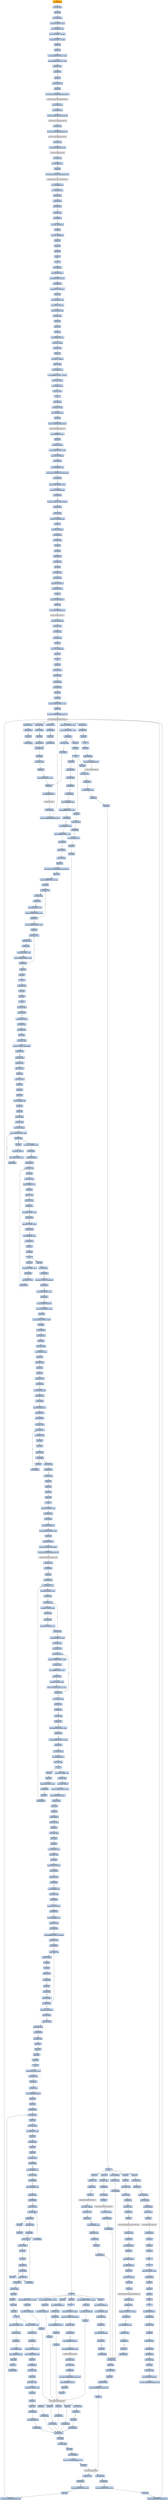 digraph G {
node[shape=rectangle,style=filled,fillcolor=lightsteelblue,color=lightsteelblue]
bgcolor="transparent"
a0x0043498fcall_0x0043f4fb[label="start\ncall 0x0043f4fb",color="lightgrey",fillcolor="orange"];
a0x0043f4fbmovl_edi_edi[label="0x0043f4fb\nmovl %edi, %edi"];
a0x0043f4fdpushl_ebp[label="0x0043f4fd\npushl %ebp"];
a0x0043f4femovl_esp_ebp[label="0x0043f4fe\nmovl %esp, %ebp"];
a0x0043f500subl_0x10UINT8_esp[label="0x0043f500\nsubl $0x10<UINT8>, %esp"];
a0x0043f503movl_0x00460330_eax[label="0x0043f503\nmovl 0x00460330, %eax"];
a0x0043f508andl_0x0UINT8__8ebp_[label="0x0043f508\nandl $0x0<UINT8>, -8(%ebp)"];
a0x0043f50candl_0x0UINT8__4ebp_[label="0x0043f50c\nandl $0x0<UINT8>, -4(%ebp)"];
a0x0043f510pushl_ebx[label="0x0043f510\npushl %ebx"];
a0x0043f511pushl_edi[label="0x0043f511\npushl %edi"];
a0x0043f512movl_0xbb40e64eUINT32_edi[label="0x0043f512\nmovl $0xbb40e64e<UINT32>, %edi"];
a0x0043f517movl_0xffff0000UINT32_ebx[label="0x0043f517\nmovl $0xffff0000<UINT32>, %ebx"];
a0x0043f51ccmpl_edi_eax[label="0x0043f51c\ncmpl %edi, %eax"];
a0x0043f51eje_0x0043f52d[label="0x0043f51e\nje 0x0043f52d"];
a0x0043f52dpushl_esi[label="0x0043f52d\npushl %esi"];
a0x0043f52eleal__8ebp__eax[label="0x0043f52e\nleal -8(%ebp), %eax"];
a0x0043f531pushl_eax[label="0x0043f531\npushl %eax"];
a0x0043f532call_GetSystemTimeAsFileTime_kernel32_dll[label="0x0043f532\ncall GetSystemTimeAsFileTime@kernel32.dll"];
GetSystemTimeAsFileTime_kernel32_dll[label="GetSystemTimeAsFileTime@kernel32.dll",color="lightgrey",fillcolor="lightgrey"];
a0x0043f538movl__4ebp__esi[label="0x0043f538\nmovl -4(%ebp), %esi"];
a0x0043f53bxorl__8ebp__esi[label="0x0043f53b\nxorl -8(%ebp), %esi"];
a0x0043f53ecall_GetCurrentProcessId_kernel32_dll[label="0x0043f53e\ncall GetCurrentProcessId@kernel32.dll"];
GetCurrentProcessId_kernel32_dll[label="GetCurrentProcessId@kernel32.dll",color="lightgrey",fillcolor="lightgrey"];
a0x0043f544xorl_eax_esi[label="0x0043f544\nxorl %eax, %esi"];
a0x0043f546call_GetCurrentThreadId_kernel32_dll[label="0x0043f546\ncall GetCurrentThreadId@kernel32.dll"];
GetCurrentThreadId_kernel32_dll[label="GetCurrentThreadId@kernel32.dll",color="lightgrey",fillcolor="lightgrey"];
a0x0043f54cxorl_eax_esi[label="0x0043f54c\nxorl %eax, %esi"];
a0x0043f54ecall_GetTickCount_kernel32_dll[label="0x0043f54e\ncall GetTickCount@kernel32.dll"];
GetTickCount_kernel32_dll[label="GetTickCount@kernel32.dll",color="lightgrey",fillcolor="lightgrey"];
a0x0043f554xorl_eax_esi[label="0x0043f554\nxorl %eax, %esi"];
a0x0043f556leal__16ebp__eax[label="0x0043f556\nleal -16(%ebp), %eax"];
a0x0043f559pushl_eax[label="0x0043f559\npushl %eax"];
a0x0043f55acall_QueryPerformanceCounter_kernel32_dll[label="0x0043f55a\ncall QueryPerformanceCounter@kernel32.dll"];
QueryPerformanceCounter_kernel32_dll[label="QueryPerformanceCounter@kernel32.dll",color="lightgrey",fillcolor="lightgrey"];
a0x0043f560movl__12ebp__eax[label="0x0043f560\nmovl -12(%ebp), %eax"];
a0x0043f563xorl__16ebp__eax[label="0x0043f563\nxorl -16(%ebp), %eax"];
a0x0043f566xorl_eax_esi[label="0x0043f566\nxorl %eax, %esi"];
a0x0043f568cmpl_edi_esi[label="0x0043f568\ncmpl %edi, %esi"];
a0x0043f56ajne_0x0043f573[label="0x0043f56a\njne 0x0043f573"];
a0x0043f573testl_esi_ebx[label="0x0043f573\ntestl %esi, %ebx"];
a0x0043f575jne_0x0043f57e[label="0x0043f575\njne 0x0043f57e"];
a0x0043f57emovl_esi_0x00460330[label="0x0043f57e\nmovl %esi, 0x00460330"];
a0x0043f584notl_esi[label="0x0043f584\nnotl %esi"];
a0x0043f586movl_esi_0x00460334[label="0x0043f586\nmovl %esi, 0x00460334"];
a0x0043f58cpopl_esi[label="0x0043f58c\npopl %esi"];
a0x0043f58dpopl_edi[label="0x0043f58d\npopl %edi"];
a0x0043f58epopl_ebx[label="0x0043f58e\npopl %ebx"];
a0x0043f58fleave_[label="0x0043f58f\nleave "];
a0x0043f590ret[label="0x0043f590\nret"];
a0x00434994jmp_0x00434811[label="0x00434994\njmp 0x00434811"];
a0x00434811pushl_0x58UINT8[label="0x00434811\npushl $0x58<UINT8>"];
a0x00434813pushl_0x4573d0UINT32[label="0x00434813\npushl $0x4573d0<UINT32>"];
a0x00434818call_0x00437790[label="0x00434818\ncall 0x00437790"];
a0x00437790pushl_0x4377f0UINT32[label="0x00437790\npushl $0x4377f0<UINT32>"];
a0x00437795pushl_fs_0[label="0x00437795\npushl %fs:0"];
a0x0043779cmovl_0x10esp__eax[label="0x0043779c\nmovl 0x10(%esp), %eax"];
a0x004377a0movl_ebp_0x10esp_[label="0x004377a0\nmovl %ebp, 0x10(%esp)"];
a0x004377a4leal_0x10esp__ebp[label="0x004377a4\nleal 0x10(%esp), %ebp"];
a0x004377a8subl_eax_esp[label="0x004377a8\nsubl %eax, %esp"];
a0x004377aapushl_ebx[label="0x004377aa\npushl %ebx"];
a0x004377abpushl_esi[label="0x004377ab\npushl %esi"];
a0x004377acpushl_edi[label="0x004377ac\npushl %edi"];
a0x004377admovl_0x00460330_eax[label="0x004377ad\nmovl 0x00460330, %eax"];
a0x004377b2xorl_eax__4ebp_[label="0x004377b2\nxorl %eax, -4(%ebp)"];
a0x004377b5xorl_ebp_eax[label="0x004377b5\nxorl %ebp, %eax"];
a0x004377b7pushl_eax[label="0x004377b7\npushl %eax"];
a0x004377b8movl_esp__24ebp_[label="0x004377b8\nmovl %esp, -24(%ebp)"];
a0x004377bbpushl__8ebp_[label="0x004377bb\npushl -8(%ebp)"];
a0x004377bemovl__4ebp__eax[label="0x004377be\nmovl -4(%ebp), %eax"];
a0x004377c1movl_0xfffffffeUINT32__4ebp_[label="0x004377c1\nmovl $0xfffffffe<UINT32>, -4(%ebp)"];
a0x004377c8movl_eax__8ebp_[label="0x004377c8\nmovl %eax, -8(%ebp)"];
a0x004377cbleal__16ebp__eax[label="0x004377cb\nleal -16(%ebp), %eax"];
a0x004377cemovl_eax_fs_0[label="0x004377ce\nmovl %eax, %fs:0"];
a0x004377d4ret[label="0x004377d4\nret"];
a0x0043481dxorl_esi_esi[label="0x0043481d\nxorl %esi, %esi"];
a0x0043481fmovl_esi__4ebp_[label="0x0043481f\nmovl %esi, -4(%ebp)"];
a0x00434822leal__104ebp__eax[label="0x00434822\nleal -104(%ebp), %eax"];
a0x00434825pushl_eax[label="0x00434825\npushl %eax"];
a0x00434826call_GetStartupInfoA_kernel32_dll[label="0x00434826\ncall GetStartupInfoA@kernel32.dll"];
GetStartupInfoA_kernel32_dll[label="GetStartupInfoA@kernel32.dll",color="lightgrey",fillcolor="lightgrey"];
a0x0043482cpushl_0xfffffffeUINT8[label="0x0043482c\npushl $0xfffffffe<UINT8>"];
a0x0043482epopl_edi[label="0x0043482e\npopl %edi"];
a0x0043482fmovl_edi__4ebp_[label="0x0043482f\nmovl %edi, -4(%ebp)"];
a0x00434832movl_0x5a4dUINT32_eax[label="0x00434832\nmovl $0x5a4d<UINT32>, %eax"];
a0x00434837cmpw_ax_0x00400000[label="0x00434837\ncmpw %ax, 0x00400000"];
a0x0043483ejne_0x00434878[label="0x0043483e\njne 0x00434878"];
a0x00434840movl_0x0040003c_eax[label="0x00434840\nmovl 0x0040003c, %eax"];
a0x00434845cmpl_0x4550UINT32_0x400000eax_[label="0x00434845\ncmpl $0x4550<UINT32>, 0x400000(%eax)"];
a0x0043484fjne_0x00434878[label="0x0043484f\njne 0x00434878"];
a0x00434851movl_0x10bUINT32_ecx[label="0x00434851\nmovl $0x10b<UINT32>, %ecx"];
a0x00434856cmpw_cx_0x400018eax_[label="0x00434856\ncmpw %cx, 0x400018(%eax)"];
a0x0043485djne_0x00434878[label="0x0043485d\njne 0x00434878"];
a0x0043485fcmpl_0xeUINT8_0x400074eax_[label="0x0043485f\ncmpl $0xe<UINT8>, 0x400074(%eax)"];
a0x00434866jbe_0x00434878[label="0x00434866\njbe 0x00434878"];
a0x00434868xorl_ecx_ecx[label="0x00434868\nxorl %ecx, %ecx"];
a0x0043486acmpl_esi_0x4000e8eax_[label="0x0043486a\ncmpl %esi, 0x4000e8(%eax)"];
a0x00434870setne_cl[label="0x00434870\nsetne %cl"];
a0x00434873movl_ecx__28ebp_[label="0x00434873\nmovl %ecx, -28(%ebp)"];
a0x00434876jmp_0x0043487b[label="0x00434876\njmp 0x0043487b"];
a0x0043487bxorl_ebx_ebx[label="0x0043487b\nxorl %ebx, %ebx"];
a0x0043487dincl_ebx[label="0x0043487d\nincl %ebx"];
a0x0043487epushl_ebx[label="0x0043487e\npushl %ebx"];
a0x0043487fcall_0x0043a17f[label="0x0043487f\ncall 0x0043a17f"];
a0x0043a17fmovl_edi_edi[label="0x0043a17f\nmovl %edi, %edi"];
a0x0043a181pushl_ebp[label="0x0043a181\npushl %ebp"];
a0x0043a182movl_esp_ebp[label="0x0043a182\nmovl %esp, %ebp"];
a0x0043a184xorl_eax_eax[label="0x0043a184\nxorl %eax, %eax"];
a0x0043a186cmpl_eax_0x8ebp_[label="0x0043a186\ncmpl %eax, 0x8(%ebp)"];
a0x0043a189pushl_0x0UINT8[label="0x0043a189\npushl $0x0<UINT8>"];
a0x0043a18bsete_al[label="0x0043a18b\nsete %al"];
a0x0043a18epushl_0x1000UINT32[label="0x0043a18e\npushl $0x1000<UINT32>"];
a0x0043a193pushl_eax[label="0x0043a193\npushl %eax"];
a0x0043a194call_HeapCreate_kernel32_dll[label="0x0043a194\ncall HeapCreate@kernel32.dll"];
HeapCreate_kernel32_dll[label="HeapCreate@kernel32.dll",color="lightgrey",fillcolor="lightgrey"];
a0x0043a19amovl_eax_0x00462cac[label="0x0043a19a\nmovl %eax, 0x00462cac"];
a0x0043a19ftestl_eax_eax[label="0x0043a19f\ntestl %eax, %eax"];
a0x0043a1a1jne_0x0043a1a5[label="0x0043a1a1\njne 0x0043a1a5"];
a0x0043a1a5xorl_eax_eax[label="0x0043a1a5\nxorl %eax, %eax"];
a0x0043a1a7incl_eax[label="0x0043a1a7\nincl %eax"];
a0x0043a1a8movl_eax_0x00465164[label="0x0043a1a8\nmovl %eax, 0x00465164"];
a0x0043a1adpopl_ebp[label="0x0043a1ad\npopl %ebp"];
a0x0043a1aeret[label="0x0043a1ae\nret"];
a0x00434884popl_ecx[label="0x00434884\npopl %ecx"];
a0x00434885testl_eax_eax[label="0x00434885\ntestl %eax, %eax"];
a0x00434887jne_0x00434891[label="0x00434887\njne 0x00434891"];
a0x00434891call_0x0043889a[label="0x00434891\ncall 0x0043889a"];
a0x0043889amovl_edi_edi[label="0x0043889a\nmovl %edi, %edi"];
a0x0043889cpushl_esi[label="0x0043889c\npushl %esi"];
a0x0043889dpushl_edi[label="0x0043889d\npushl %edi"];
a0x0043889emovl_0x44ea68UINT32_esi[label="0x0043889e\nmovl $0x44ea68<UINT32>, %esi"];
a0x004388a3pushl_esi[label="0x004388a3\npushl %esi"];
a0x004388a4call_GetModuleHandleW_kernel32_dll[label="0x004388a4\ncall GetModuleHandleW@kernel32.dll"];
GetModuleHandleW_kernel32_dll[label="GetModuleHandleW@kernel32.dll",color="lightgrey",fillcolor="lightgrey"];
a0x004388aatestl_eax_eax[label="0x004388aa\ntestl %eax, %eax"];
a0x004388acjne_0x004388b5[label="0x004388ac\njne 0x004388b5"];
a0x004388aepushl_esi[label="0x004388ae\npushl %esi"];
a0x004388afcall_0x00434419[label="0x004388af\ncall 0x00434419"];
a0x00434419movl_edi_edi[label="0x00434419\nmovl %edi, %edi"];
a0x0043441bpushl_ebp[label="0x0043441b\npushl %ebp"];
a0x0043441cmovl_esp_ebp[label="0x0043441c\nmovl %esp, %ebp"];
a0x0043441epushl_edi[label="0x0043441e\npushl %edi"];
a0x0043441fmovl_0x3e8UINT32_edi[label="0x0043441f\nmovl $0x3e8<UINT32>, %edi"];
a0x00434424pushl_edi[label="0x00434424\npushl %edi"];
a0x00434425call_Sleep_kernel32_dll[label="0x00434425\ncall Sleep@kernel32.dll"];
Sleep_kernel32_dll[label="Sleep@kernel32.dll",color="lightgrey",fillcolor="lightgrey"];
a0x0043442bpushl_0x8ebp_[label="0x0043442b\npushl 0x8(%ebp)"];
a0x0043442ecall_GetModuleHandleW_kernel32_dll[label="0x0043442e\ncall GetModuleHandleW@kernel32.dll"];
a0x00434434addl_0x3e8UINT32_edi[label="0x00434434\naddl $0x3e8<UINT32>, %edi"];
a0x0043443acmpl_0xea60UINT32_edi[label="0x0043443a\ncmpl $0xea60<UINT32>, %edi"];
a0x00434440ja_0x00434446[label="0x00434440\nja 0x00434446"];
a0x00434442testl_eax_eax[label="0x00434442\ntestl %eax, %eax"];
a0x00434444je_0x00434424[label="0x00434444\nje 0x00434424"];
a0x00434446popl_edi[label="0x00434446\npopl %edi"];
a0x00434447popl_ebp[label="0x00434447\npopl %ebp"];
a0x00434448ret[label="0x00434448\nret"];
a0x004388b4popl_ecx[label="0x004388b4\npopl %ecx"];
a0x004388b5movl_eax_edi[label="0x004388b5\nmovl %eax, %edi"];
a0x004388b7testl_edi_edi[label="0x004388b7\ntestl %edi, %edi"];
a0x004388b9je_0x00438a1d[label="0x004388b9\nje 0x00438a1d"];
a0x00438a1dcall_0x004385b4[label="0x00438a1d\ncall 0x004385b4"];
a0x004385b4movl_0x00460950_eax[label="0x004385b4\nmovl 0x00460950, %eax"];
a0x004385b9cmpl_0xffffffffUINT8_eax[label="0x004385b9\ncmpl $0xffffffff<UINT8>, %eax"];
a0x004385bcje_0x004385d4[label="0x004385bc\nje 0x004385d4"];
a0x004385d4movl_0x00460954_eax[label="0x004385d4\nmovl 0x00460954, %eax"];
a0x004385d9cmpl_0xffffffffUINT8_eax[label="0x004385d9\ncmpl $0xffffffff<UINT8>, %eax"];
a0x004385dcje_0x004385ec[label="0x004385dc\nje 0x004385ec"];
a0x004385ecjmp_0x0043a1fa[label="0x004385ec\njmp 0x0043a1fa"];
a0x0043a1famovl_edi_edi[label="0x0043a1fa\nmovl %edi, %edi"];
a0x0043a1fcpushl_ebx[label="0x0043a1fc\npushl %ebx"];
a0x0043a1fdmovl_DeleteCriticalSection_kernel32_dll_ebx[label="0x0043a1fd\nmovl DeleteCriticalSection@kernel32.dll, %ebx"];
a0x0043a203pushl_esi[label="0x0043a203\npushl %esi"];
a0x0043a204movl_0x460968UINT32_esi[label="0x0043a204\nmovl $0x460968<UINT32>, %esi"];
a0x0043a209pushl_edi[label="0x0043a209\npushl %edi"];
a0x0043a20amovl_esi__edi[label="0x0043a20a\nmovl (%esi), %edi"];
a0x0043a20ctestl_edi_edi[label="0x0043a20c\ntestl %edi, %edi"];
a0x0043a20eje_0x0043a223[label="0x0043a20e\nje 0x0043a223"];
a0x0043a223addl_0x8UINT8_esi[label="0x0043a223\naddl $0x8<UINT8>, %esi"];
a0x0043a226cmpl_0x460a88UINT32_esi[label="0x0043a226\ncmpl $0x460a88<UINT32>, %esi"];
a0x0043a22cjl_0x0043a20a[label="0x0043a22c\njl 0x0043a20a"];
a0x0043a22emovl_0x460968UINT32_esi[label="0x0043a22e\nmovl $0x460968<UINT32>, %esi"];
a0x0043a233popl_edi[label="0x0043a233\npopl %edi"];
a0x0043a234movl_esi__eax[label="0x0043a234\nmovl (%esi), %eax"];
a0x0043a236testl_eax_eax[label="0x0043a236\ntestl %eax, %eax"];
a0x0043a238je_0x0043a243[label="0x0043a238\nje 0x0043a243"];
a0x0043a243addl_0x8UINT8_esi[label="0x0043a243\naddl $0x8<UINT8>, %esi"];
a0x0043a246cmpl_0x460a88UINT32_esi[label="0x0043a246\ncmpl $0x460a88<UINT32>, %esi"];
a0x0043a24cjl_0x0043a234[label="0x0043a24c\njl 0x0043a234"];
a0x0043a24epopl_esi[label="0x0043a24e\npopl %esi"];
a0x0043a24fpopl_ebx[label="0x0043a24f\npopl %ebx"];
a0x0043a250ret[label="0x0043a250\nret"];
a0x00438a22xorl_eax_eax[label="0x00438a22\nxorl %eax, %eax"];
a0x00438a24popl_edi[label="0x00438a24\npopl %edi"];
a0x00438a25popl_esi[label="0x00438a25\npopl %esi"];
a0x00438a26ret[label="0x00438a26\nret"];
a0x00434896testl_eax_eax[label="0x00434896\ntestl %eax, %eax"];
a0x00434898jne_0x004348a2[label="0x00434898\njne 0x004348a2"];
a0x0043489apushl_0x10UINT8[label="0x0043489a\npushl $0x10<UINT8>"];
a0x0043489ccall_0x004347e8[label="0x0043489c\ncall 0x004347e8"];
a0x004347e8movl_edi_edi[label="0x004347e8\nmovl %edi, %edi"];
a0x004347eapushl_ebp[label="0x004347ea\npushl %ebp"];
a0x004347ebmovl_esp_ebp[label="0x004347eb\nmovl %esp, %ebp"];
a0x004347edcmpl_0x1UINT8_0x0046292c[label="0x004347ed\ncmpl $0x1<UINT8>, 0x0046292c"];
a0x004347f4jne_0x004347fb[label="0x004347f4\njne 0x004347fb"];
a0x004347fbpushl_0x8ebp_[label="0x004347fb\npushl 0x8(%ebp)"];
a0x004347fecall_0x0043ae22[label="0x004347fe\ncall 0x0043ae22"];
a0x0043ae22movl_edi_edi[label="0x0043ae22\nmovl %edi, %edi"];
a0x0043ae24pushl_ebp[label="0x0043ae24\npushl %ebp"];
a0x0043ae25movl_esp_ebp[label="0x0043ae25\nmovl %esp, %ebp"];
a0x0043ae27pushl_ecx[label="0x0043ae27\npushl %ecx"];
a0x0043ae28pushl_ecx[label="0x0043ae28\npushl %ecx"];
a0x0043ae29pushl_ebx[label="0x0043ae29\npushl %ebx"];
a0x0043ae2amovl_0x8ebp__ebx[label="0x0043ae2a\nmovl 0x8(%ebp), %ebx"];
a0x0043ae2dpushl_esi[label="0x0043ae2d\npushl %esi"];
a0x0043ae2epushl_edi[label="0x0043ae2e\npushl %edi"];
a0x0043ae2fxorl_esi_esi[label="0x0043ae2f\nxorl %esi, %esi"];
a0x0043ae31xorl_edi_edi[label="0x0043ae31\nxorl %edi, %edi"];
a0x0043ae33movl_edi__4ebp_[label="0x0043ae33\nmovl %edi, -4(%ebp)"];
a0x0043ae36cmpl_0x460a88edi8__ebx[label="0x0043ae36\ncmpl 0x460a88(,%edi,8), %ebx"];
a0x0043ae3dje_0x0043ae48[label="0x0043ae3d\nje 0x0043ae48"];
a0x0043ae3fincl_edi[label="0x0043ae3f\nincl %edi"];
a0x0043ae40movl_edi__4ebp_[label="0x0043ae40\nmovl %edi, -4(%ebp)"];
a0x0043ae43cmpl_0x17UINT8_edi[label="0x0043ae43\ncmpl $0x17<UINT8>, %edi"];
a0x0043ae46jb_0x0043ae36[label="0x0043ae46\njb 0x0043ae36"];
a0x0043ae48cmpl_0x17UINT8_edi[label="0x0043ae48\ncmpl $0x17<UINT8>, %edi"];
a0x0043ae4bjae_0x0043afc8[label="0x0043ae4b\njae 0x0043afc8"];
a0x0043ae51pushl_0x3UINT8[label="0x0043ae51\npushl $0x3<UINT8>"];
a0x0043ae53call_0x0044217f[label="0x0043ae53\ncall 0x0044217f"];
a0x0044217fmovl_edi_edi[label="0x0044217f\nmovl %edi, %edi"];
a0x00442181pushl_ebp[label="0x00442181\npushl %ebp"];
a0x00442182movl_esp_ebp[label="0x00442182\nmovl %esp, %ebp"];
a0x00442184movl_0x8ebp__ecx[label="0x00442184\nmovl 0x8(%ebp), %ecx"];
a0x00442187pushl_esi[label="0x00442187\npushl %esi"];
a0x00442188xorl_esi_esi[label="0x00442188\nxorl %esi, %esi"];
a0x0044218acmpl_esi_ecx[label="0x0044218a\ncmpl %esi, %ecx"];
a0x0044218cjl_0x004421ac[label="0x0044218c\njl 0x004421ac"];
a0x0044218ecmpl_0x2UINT8_ecx[label="0x0044218e\ncmpl $0x2<UINT8>, %ecx"];
a0x00442191jle_0x0044219f[label="0x00442191\njle 0x0044219f"];
a0x00442193cmpl_0x3UINT8_ecx[label="0x00442193\ncmpl $0x3<UINT8>, %ecx"];
a0x00442196jne_0x004421ac[label="0x00442196\njne 0x004421ac"];
a0x00442198movl_0x0046292c_eax[label="0x00442198\nmovl 0x0046292c, %eax"];
a0x0044219djmp_0x004421c7[label="0x0044219d\njmp 0x004421c7"];
a0x004421c7popl_esi[label="0x004421c7\npopl %esi"];
a0x004421c8popl_ebp[label="0x004421c8\npopl %ebp"];
a0x004421c9ret[label="0x004421c9\nret"];
a0x0043ae58popl_ecx[label="0x0043ae58\npopl %ecx"];
a0x0043ae59cmpl_0x1UINT8_eax[label="0x0043ae59\ncmpl $0x1<UINT8>, %eax"];
a0x0043ae5cje_0x0043af96[label="0x0043ae5c\nje 0x0043af96"];
a0x0043ae62pushl_0x3UINT8[label="0x0043ae62\npushl $0x3<UINT8>"];
a0x0043ae64call_0x0044217f[label="0x0043ae64\ncall 0x0044217f"];
a0x0043ae69popl_ecx[label="0x0043ae69\npopl %ecx"];
a0x0043ae6atestl_eax_eax[label="0x0043ae6a\ntestl %eax, %eax"];
a0x0043ae6cjne_0x0043ae7b[label="0x0043ae6c\njne 0x0043ae7b"];
a0x0043ae6ecmpl_0x1UINT8_0x00460260[label="0x0043ae6e\ncmpl $0x1<UINT8>, 0x00460260"];
a0x0043ae75je_0x0043af96[label="0x0043ae75\nje 0x0043af96"];
a0x0043ae7bcmpl_0xfcUINT32_ebx[label="0x0043ae7b\ncmpl $0xfc<UINT32>, %ebx"];
a0x0043ae81je_0x0043afc8[label="0x0043ae81\nje 0x0043afc8"];
a0x0043ae87pushl_0x44f064UINT32[label="0x0043ae87\npushl $0x44f064<UINT32>"];
a0x0043ae8cmovl_0x314UINT32_ebx[label="0x0043ae8c\nmovl $0x314<UINT32>, %ebx"];
a0x0043ae91pushl_ebx[label="0x0043ae91\npushl %ebx"];
a0x0043ae92movl_0x462e08UINT32_edi[label="0x0043ae92\nmovl $0x462e08<UINT32>, %edi"];
a0x0043ae97pushl_edi[label="0x0043ae97\npushl %edi"];
a0x0043ae98call_0x00436310[label="0x0043ae98\ncall 0x00436310"];
a0x00436310movl_edi_edi[label="0x00436310\nmovl %edi, %edi"];
a0x00436312pushl_ebp[label="0x00436312\npushl %ebp"];
a0x00436313movl_esp_ebp[label="0x00436313\nmovl %esp, %ebp"];
a0x00436315movl_0x8ebp__ecx[label="0x00436315\nmovl 0x8(%ebp), %ecx"];
a0x00436318pushl_ebx[label="0x00436318\npushl %ebx"];
a0x00436319xorl_ebx_ebx[label="0x00436319\nxorl %ebx, %ebx"];
a0x0043631bpushl_esi[label="0x0043631b\npushl %esi"];
a0x0043631cpushl_edi[label="0x0043631c\npushl %edi"];
a0x0043631dcmpl_ebx_ecx[label="0x0043631d\ncmpl %ebx, %ecx"];
a0x0043631fje_0x00436328[label="0x0043631f\nje 0x00436328"];
a0x00436321movl_0xcebp__edi[label="0x00436321\nmovl 0xc(%ebp), %edi"];
a0x00436324cmpl_ebx_edi[label="0x00436324\ncmpl %ebx, %edi"];
a0x00436326ja_0x00436343[label="0x00436326\nja 0x00436343"];
a0x00436343movl_0x10ebp__esi[label="0x00436343\nmovl 0x10(%ebp), %esi"];
a0x00436346cmpl_ebx_esi[label="0x00436346\ncmpl %ebx, %esi"];
a0x00436348jne_0x0043634e[label="0x00436348\njne 0x0043634e"];
a0x0043634emovl_ecx_edx[label="0x0043634e\nmovl %ecx, %edx"];
a0x00436350movb_esi__al[label="0x00436350\nmovb (%esi), %al"];
a0x00436352movb_al_edx_[label="0x00436352\nmovb %al, (%edx)"];
a0x00436354incl_edx[label="0x00436354\nincl %edx"];
a0x00436355incl_esi[label="0x00436355\nincl %esi"];
a0x00436356cmpb_bl_al[label="0x00436356\ncmpb %bl, %al"];
a0x00436358je_0x0043635d[label="0x00436358\nje 0x0043635d"];
a0x0043635adecl_edi[label="0x0043635a\ndecl %edi"];
a0x0043635bjne_0x00436350[label="0x0043635b\njne 0x00436350"];
a0x0043635dcmpl_ebx_edi[label="0x0043635d\ncmpl %ebx, %edi"];
a0x0043635fjne_0x00436371[label="0x0043635f\njne 0x00436371"];
a0x00436371xorl_eax_eax[label="0x00436371\nxorl %eax, %eax"];
a0x00436373popl_edi[label="0x00436373\npopl %edi"];
a0x00436374popl_esi[label="0x00436374\npopl %esi"];
a0x00436375popl_ebx[label="0x00436375\npopl %ebx"];
a0x00436376popl_ebp[label="0x00436376\npopl %ebp"];
a0x00436377ret[label="0x00436377\nret"];
a0x0043ae9daddl_0xcUINT8_esp[label="0x0043ae9d\naddl $0xc<UINT8>, %esp"];
a0x0043aea0testl_eax_eax[label="0x0043aea0\ntestl %eax, %eax"];
a0x0043aea2je_0x0043aeb1[label="0x0043aea2\nje 0x0043aeb1"];
a0x0043aeb1pushl_0x104UINT32[label="0x0043aeb1\npushl $0x104<UINT32>"];
a0x0043aeb6movl_0x462e21UINT32_esi[label="0x0043aeb6\nmovl $0x462e21<UINT32>, %esi"];
a0x0043aebbpushl_esi[label="0x0043aebb\npushl %esi"];
a0x0043aebcpushl_0x0UINT8[label="0x0043aebc\npushl $0x0<UINT8>"];
a0x0043aebemovb_0x0UINT8_0x00462f25[label="0x0043aebe\nmovb $0x0<UINT8>, 0x00462f25"];
a0x0043aec5call_GetModuleFileNameA_kernel32_dll[label="0x0043aec5\ncall GetModuleFileNameA@kernel32.dll"];
GetModuleFileNameA_kernel32_dll[label="GetModuleFileNameA@kernel32.dll",color="lightgrey",fillcolor="lightgrey"];
a0x0043aecbtestl_eax_eax[label="0x0043aecb\ntestl %eax, %eax"];
a0x0043aecdjne_0x0043aef5[label="0x0043aecd\njne 0x0043aef5"];
a0x0043aef5pushl_esi[label="0x0043aef5\npushl %esi"];
a0x0043aef6call_0x00431e30[label="0x0043aef6\ncall 0x00431e30"];
a0x00431e30movl_0x4esp__ecx[label="0x00431e30\nmovl 0x4(%esp), %ecx"];
a0x00431e34testl_0x3UINT32_ecx[label="0x00431e34\ntestl $0x3<UINT32>, %ecx"];
a0x00431e3aje_0x00431e60[label="0x00431e3a\nje 0x00431e60"];
a0x00431e3cmovb_ecx__al[label="0x00431e3c\nmovb (%ecx), %al"];
a0x00431e3eaddl_0x1UINT8_ecx[label="0x00431e3e\naddl $0x1<UINT8>, %ecx"];
a0x00431e41testb_al_al[label="0x00431e41\ntestb %al, %al"];
a0x00431e43je_0x00431e93[label="0x00431e43\nje 0x00431e93"];
a0x00431e45testl_0x3UINT32_ecx[label="0x00431e45\ntestl $0x3<UINT32>, %ecx"];
a0x00431e4bjne_0x00431e3c[label="0x00431e4b\njne 0x00431e3c"];
a0x00431e4daddl_0x0UINT32_eax[label="0x00431e4d\naddl $0x0<UINT32>, %eax"];
a0x00431e52leal_esp__esp[label="0x00431e52\nleal (%esp), %esp"];
a0x00431e59leal_esp__esp[label="0x00431e59\nleal (%esp), %esp"];
a0x00431e60movl_ecx__eax[label="0x00431e60\nmovl (%ecx), %eax"];
a0x00431e62movl_0x7efefeffUINT32_edx[label="0x00431e62\nmovl $0x7efefeff<UINT32>, %edx"];
a0x00431e67addl_eax_edx[label="0x00431e67\naddl %eax, %edx"];
a0x00431e69xorl_0xffffffffUINT8_eax[label="0x00431e69\nxorl $0xffffffff<UINT8>, %eax"];
a0x00431e6cxorl_edx_eax[label="0x00431e6c\nxorl %edx, %eax"];
a0x00431e6eaddl_0x4UINT8_ecx[label="0x00431e6e\naddl $0x4<UINT8>, %ecx"];
a0x00431e71testl_0x81010100UINT32_eax[label="0x00431e71\ntestl $0x81010100<UINT32>, %eax"];
a0x00431e76je_0x00431e60[label="0x00431e76\nje 0x00431e60"];
a0x00431e78movl__4ecx__eax[label="0x00431e78\nmovl -4(%ecx), %eax"];
a0x00431e7btestb_al_al[label="0x00431e7b\ntestb %al, %al"];
a0x00431e7dje_0x00431eb1[label="0x00431e7d\nje 0x00431eb1"];
a0x00431e7ftestb_ah_ah[label="0x00431e7f\ntestb %ah, %ah"];
a0x00431e81je_0x00431ea7[label="0x00431e81\nje 0x00431ea7"];
a0x00431e83testl_0xff0000UINT32_eax[label="0x00431e83\ntestl $0xff0000<UINT32>, %eax"];
a0x00431e88je_0x00431e9d[label="0x00431e88\nje 0x00431e9d"];
a0x00431e8atestl_0xff000000UINT32_eax[label="0x00431e8a\ntestl $0xff000000<UINT32>, %eax"];
a0x00431e8fje_0x00431e93[label="0x00431e8f\nje 0x00431e93"];
a0x00431e93leal__1ecx__eax[label="0x00431e93\nleal -1(%ecx), %eax"];
a0x00431e96movl_0x4esp__ecx[label="0x00431e96\nmovl 0x4(%esp), %ecx"];
a0x00431e9asubl_ecx_eax[label="0x00431e9a\nsubl %ecx, %eax"];
a0x00431e9cret[label="0x00431e9c\nret"];
a0x0043aefbincl_eax[label="0x0043aefb\nincl %eax"];
a0x0043aefcpopl_ecx[label="0x0043aefc\npopl %ecx"];
a0x0043aefdcmpl_0x3cUINT8_eax[label="0x0043aefd\ncmpl $0x3c<UINT8>, %eax"];
a0x0043af00jbe_0x0043af3a[label="0x0043af00\njbe 0x0043af3a"];
a0x0043af02pushl_esi[label="0x0043af02\npushl %esi"];
a0x0043af03call_0x00431e30[label="0x0043af03\ncall 0x00431e30"];
a0x0043af08subl_0x3bUINT8_esi[label="0x0043af08\nsubl $0x3b<UINT8>, %esi"];
a0x0043af0baddl_esi_eax[label="0x0043af0b\naddl %esi, %eax"];
a0x0043af0dpushl_0x3UINT8[label="0x0043af0d\npushl $0x3<UINT8>"];
a0x0043af0fmovl_0x46311cUINT32_ecx[label="0x0043af0f\nmovl $0x46311c<UINT32>, %ecx"];
a0x0043af14pushl_0x450934UINT32[label="0x0043af14\npushl $0x450934<UINT32>"];
a0x0043af19subl_eax_ecx[label="0x0043af19\nsubl %eax, %ecx"];
a0x0043af1bpushl_ecx[label="0x0043af1b\npushl %ecx"];
a0x0043af1cpushl_eax[label="0x0043af1c\npushl %eax"];
a0x0043af1dcall_0x00436378[label="0x0043af1d\ncall 0x00436378"];
a0x00436378movl_edi_edi[label="0x00436378\nmovl %edi, %edi"];
a0x0043637apushl_ebp[label="0x0043637a\npushl %ebp"];
a0x0043637bmovl_esp_ebp[label="0x0043637b\nmovl %esp, %ebp"];
a0x0043637dpushl_ebx[label="0x0043637d\npushl %ebx"];
a0x0043637epushl_esi[label="0x0043637e\npushl %esi"];
a0x0043637fmovl_0x8ebp__esi[label="0x0043637f\nmovl 0x8(%ebp), %esi"];
a0x00436382xorl_ebx_ebx[label="0x00436382\nxorl %ebx, %ebx"];
a0x00436384pushl_edi[label="0x00436384\npushl %edi"];
a0x00436385cmpl_ebx_0x14ebp_[label="0x00436385\ncmpl %ebx, 0x14(%ebp)"];
a0x00436388jne_0x0043639a[label="0x00436388\njne 0x0043639a"];
a0x0043639acmpl_ebx_esi[label="0x0043639a\ncmpl %ebx, %esi"];
a0x0043639cje_0x004363a5[label="0x0043639c\nje 0x004363a5"];
a0x0043639emovl_0xcebp__edi[label="0x0043639e\nmovl 0xc(%ebp), %edi"];
a0x004363a1cmpl_ebx_edi[label="0x004363a1\ncmpl %ebx, %edi"];
a0x004363a3ja_0x004363c0[label="0x004363a3\nja 0x004363c0"];
a0x004363c0cmpl_ebx_0x14ebp_[label="0x004363c0\ncmpl %ebx, 0x14(%ebp)"];
a0x004363c3jne_0x004363c9[label="0x004363c3\njne 0x004363c9"];
a0x004363c9movl_0x10ebp__edx[label="0x004363c9\nmovl 0x10(%ebp), %edx"];
a0x004363cccmpl_ebx_edx[label="0x004363cc\ncmpl %ebx, %edx"];
a0x004363cejne_0x004363d4[label="0x004363ce\njne 0x004363d4"];
a0x004363d4cmpl_0xffffffffUINT8_0x14ebp_[label="0x004363d4\ncmpl $0xffffffff<UINT8>, 0x14(%ebp)"];
a0x004363d8movl_esi_eax[label="0x004363d8\nmovl %esi, %eax"];
a0x004363dajne_0x004363eb[label="0x004363da\njne 0x004363eb"];
a0x004363ebmovb_edx__cl[label="0x004363eb\nmovb (%edx), %cl"];
a0x004363edmovb_cl_eax_[label="0x004363ed\nmovb %cl, (%eax)"];
a0x004363efincl_eax[label="0x004363ef\nincl %eax"];
a0x004363f0incl_edx[label="0x004363f0\nincl %edx"];
a0x004363f1cmpb_bl_cl[label="0x004363f1\ncmpb %bl, %cl"];
a0x004363f3je_0x004363fd[label="0x004363f3\nje 0x004363fd"];
a0x004363f5decl_edi[label="0x004363f5\ndecl %edi"];
a0x004363f6je_0x004363fd[label="0x004363f6\nje 0x004363fd"];
a0x004363f8decl_0x14ebp_[label="0x004363f8\ndecl 0x14(%ebp)"];
a0x004363fbjne_0x004363eb[label="0x004363fb\njne 0x004363eb"];
a0x004363fdcmpl_ebx_0x14ebp_[label="0x004363fd\ncmpl %ebx, 0x14(%ebp)"];
a0x00436400jne_0x00436404[label="0x00436400\njne 0x00436404"];
a0x00436402movb_bl_eax_[label="0x00436402\nmovb %bl, (%eax)"];
a0x00436404cmpl_ebx_edi[label="0x00436404\ncmpl %ebx, %edi"];
a0x00436406jne_0x00436393[label="0x00436406\njne 0x00436393"];
a0x00436393xorl_eax_eax[label="0x00436393\nxorl %eax, %eax"];
a0x00436395popl_edi[label="0x00436395\npopl %edi"];
a0x00436396popl_esi[label="0x00436396\npopl %esi"];
a0x00436397popl_ebx[label="0x00436397\npopl %ebx"];
a0x00436398popl_ebp[label="0x00436398\npopl %ebp"];
a0x00436399ret[label="0x00436399\nret"];
a0x0043af22addl_0x14UINT8_esp[label="0x0043af22\naddl $0x14<UINT8>, %esp"];
a0x0043af25testl_eax_eax[label="0x0043af25\ntestl %eax, %eax"];
a0x0043af27je_0x0043af3a[label="0x0043af27\nje 0x0043af3a"];
a0x0043af3axorl_esi_esi[label="0x0043af3a\nxorl %esi, %esi"];
a0x0043af3cpushl_0x44f048UINT32[label="0x0043af3c\npushl $0x44f048<UINT32>"];
a0x0043af41pushl_ebx[label="0x0043af41\npushl %ebx"];
a0x0043af42pushl_edi[label="0x0043af42\npushl %edi"];
a0x0043af43call_0x00440d55[label="0x0043af43\ncall 0x00440d55"];
a0x00440d55movl_edi_edi[label="0x00440d55\nmovl %edi, %edi"];
a0x00440d57pushl_ebp[label="0x00440d57\npushl %ebp"];
a0x00440d58movl_esp_ebp[label="0x00440d58\nmovl %esp, %ebp"];
a0x00440d5amovl_0x8ebp__eax[label="0x00440d5a\nmovl 0x8(%ebp), %eax"];
a0x00440d5dpushl_ebx[label="0x00440d5d\npushl %ebx"];
a0x00440d5exorl_ebx_ebx[label="0x00440d5e\nxorl %ebx, %ebx"];
a0x00440d60pushl_esi[label="0x00440d60\npushl %esi"];
a0x00440d61pushl_edi[label="0x00440d61\npushl %edi"];
a0x00440d62cmpl_ebx_eax[label="0x00440d62\ncmpl %ebx, %eax"];
a0x00440d64je_0x00440d6d[label="0x00440d64\nje 0x00440d6d"];
a0x00440d66movl_0xcebp__edi[label="0x00440d66\nmovl 0xc(%ebp), %edi"];
a0x00440d69cmpl_ebx_edi[label="0x00440d69\ncmpl %ebx, %edi"];
a0x00440d6bja_0x00440d88[label="0x00440d6b\nja 0x00440d88"];
a0x00440d88movl_0x10ebp__esi[label="0x00440d88\nmovl 0x10(%ebp), %esi"];
a0x00440d8bcmpl_ebx_esi[label="0x00440d8b\ncmpl %ebx, %esi"];
a0x00440d8djne_0x00440d93[label="0x00440d8d\njne 0x00440d93"];
a0x00440d93movl_eax_edx[label="0x00440d93\nmovl %eax, %edx"];
a0x00440d95cmpb_bl_edx_[label="0x00440d95\ncmpb %bl, (%edx)"];
a0x00440d97je_0x00440d9d[label="0x00440d97\nje 0x00440d9d"];
a0x00440d99incl_edx[label="0x00440d99\nincl %edx"];
a0x00440d9adecl_edi[label="0x00440d9a\ndecl %edi"];
a0x00440d9bjne_0x00440d95[label="0x00440d9b\njne 0x00440d95"];
a0x00440d9dcmpl_ebx_edi[label="0x00440d9d\ncmpl %ebx, %edi"];
a0x00440d9fje_0x00440d8f[label="0x00440d9f\nje 0x00440d8f"];
a0x00440da1movb_esi__cl[label="0x00440da1\nmovb (%esi), %cl"];
a0x00440da3movb_cl_edx_[label="0x00440da3\nmovb %cl, (%edx)"];
a0x00440da5incl_edx[label="0x00440da5\nincl %edx"];
a0x00440da6incl_esi[label="0x00440da6\nincl %esi"];
a0x00440da7cmpb_bl_cl[label="0x00440da7\ncmpb %bl, %cl"];
a0x00440da9je_0x00440dae[label="0x00440da9\nje 0x00440dae"];
a0x00440dabdecl_edi[label="0x00440dab\ndecl %edi"];
a0x00440dacjne_0x00440da1[label="0x00440dac\njne 0x00440da1"];
a0x00440daecmpl_ebx_edi[label="0x00440dae\ncmpl %ebx, %edi"];
a0x00440db0jne_0x00440dc2[label="0x00440db0\njne 0x00440dc2"];
a0x00440dc2xorl_eax_eax[label="0x00440dc2\nxorl %eax, %eax"];
a0x00440dc4popl_edi[label="0x00440dc4\npopl %edi"];
a0x00440dc5popl_esi[label="0x00440dc5\npopl %esi"];
a0x00440dc6popl_ebx[label="0x00440dc6\npopl %ebx"];
a0x00440dc7popl_ebp[label="0x00440dc7\npopl %ebp"];
a0x00440dc8ret[label="0x00440dc8\nret"];
a0x0043af48addl_0xcUINT8_esp[label="0x0043af48\naddl $0xc<UINT8>, %esp"];
a0x0043af4btestl_eax_eax[label="0x0043af4b\ntestl %eax, %eax"];
a0x0043af4dje_0x0043af5c[label="0x0043af4d\nje 0x0043af5c"];
a0x0043af5cmovl__4ebp__eax[label="0x0043af5c\nmovl -4(%ebp), %eax"];
a0x0043af5fpushl_0x460a8ceax8_[label="0x0043af5f\npushl 0x460a8c(,%eax,8)"];
a0x0043af66pushl_ebx[label="0x0043af66\npushl %ebx"];
a0x0043af67pushl_edi[label="0x0043af67\npushl %edi"];
a0x0043af68call_0x00440d55[label="0x0043af68\ncall 0x00440d55"];
a0x0043af6daddl_0xcUINT8_esp[label="0x0043af6d\naddl $0xc<UINT8>, %esp"];
a0x0043af70testl_eax_eax[label="0x0043af70\ntestl %eax, %eax"];
a0x0043af72je_0x0043af81[label="0x0043af72\nje 0x0043af81"];
a0x0043af81pushl_0x12010UINT32[label="0x0043af81\npushl $0x12010<UINT32>"];
a0x0043af86pushl_0x44f020UINT32[label="0x0043af86\npushl $0x44f020<UINT32>"];
a0x0043af8bpushl_edi[label="0x0043af8b\npushl %edi"];
a0x0043af8ccall_0x00442016[label="0x0043af8c\ncall 0x00442016"];
a0x00442016movl_edi_edi[label="0x00442016\nmovl %edi, %edi"];
a0x00442018pushl_ebp[label="0x00442018\npushl %ebp"];
a0x00442019movl_esp_ebp[label="0x00442019\nmovl %esp, %ebp"];
a0x0044201bsubl_0x14UINT8_esp[label="0x0044201b\nsubl $0x14<UINT8>, %esp"];
a0x0044201epushl_ebx[label="0x0044201e\npushl %ebx"];
a0x0044201fpushl_esi[label="0x0044201f\npushl %esi"];
a0x00442020pushl_edi[label="0x00442020\npushl %edi"];
a0x00442021call_0x004384fc[label="0x00442021\ncall 0x004384fc"];
a0x004384fcpushl_0x0UINT8[label="0x004384fc\npushl $0x0<UINT8>"];
a0x004384fecall_0x0043848a[label="0x004384fe\ncall 0x0043848a"];
a0x0043848amovl_edi_edi[label="0x0043848a\nmovl %edi, %edi"];
a0x0043848cpushl_ebp[label="0x0043848c\npushl %ebp"];
a0x0043848dmovl_esp_ebp[label="0x0043848d\nmovl %esp, %ebp"];
a0x0043848fpushl_esi[label="0x0043848f\npushl %esi"];
a0x00438490pushl_0x00460954[label="0x00438490\npushl 0x00460954"];
a0x00438496movl_TlsGetValue_kernel32_dll_esi[label="0x00438496\nmovl TlsGetValue@kernel32.dll, %esi"];
a0x0043849ccall_esi[label="0x0043849c\ncall %esi"];
TlsGetValue_kernel32_dll[label="TlsGetValue@kernel32.dll",color="lightgrey",fillcolor="lightgrey"];
a0x0043849etestl_eax_eax[label="0x0043849e\ntestl %eax, %eax"];
a0x004384a0je_0x004384c3[label="0x004384a0\nje 0x004384c3"];
a0x004384c3movl_0x44ea68UINT32_esi[label="0x004384c3\nmovl $0x44ea68<UINT32>, %esi"];
a0x004384c8pushl_esi[label="0x004384c8\npushl %esi"];
a0x004384c9call_GetModuleHandleW_kernel32_dll[label="0x004384c9\ncall GetModuleHandleW@kernel32.dll"];
a0x004384cftestl_eax_eax[label="0x004384cf\ntestl %eax, %eax"];
a0x004384d1jne_0x004384de[label="0x004384d1\njne 0x004384de"];
a0x004384d3pushl_esi[label="0x004384d3\npushl %esi"];
a0x004384d4call_0x00434419[label="0x004384d4\ncall 0x00434419"];
a0x004384d9popl_ecx[label="0x004384d9\npopl %ecx"];
a0x004384datestl_eax_eax[label="0x004384da\ntestl %eax, %eax"];
a0x004384dcje_0x004384f6[label="0x004384dc\nje 0x004384f6"];
a0x004384f6movl_0x8ebp__eax[label="0x004384f6\nmovl 0x8(%ebp), %eax"];
a0x004384f9popl_esi[label="0x004384f9\npopl %esi"];
a0x004384fapopl_ebp[label="0x004384fa\npopl %ebp"];
a0x004384fbret[label="0x004384fb\nret"];
a0x00438503popl_ecx[label="0x00438503\npopl %ecx"];
a0x00438504ret[label="0x00438504\nret"];
a0x00442026andl_0x0UINT8__4ebp_[label="0x00442026\nandl $0x0<UINT8>, -4(%ebp)"];
a0x0044202acmpl_0x0UINT8_0x00463344[label="0x0044202a\ncmpl $0x0<UINT8>, 0x00463344"];
a0x00442031movl_eax_ebx[label="0x00442031\nmovl %eax, %ebx"];
a0x00442033jne_0x004420c7[label="0x00442033\njne 0x004420c7"];
a0x00442039pushl_0x44fb9cUINT32[label="0x00442039\npushl $0x44fb9c<UINT32>"];
a0x0044203ecall_LoadLibraryA_kernel32_dll[label="0x0044203e\ncall LoadLibraryA@kernel32.dll"];
LoadLibraryA_kernel32_dll[label="LoadLibraryA@kernel32.dll",color="lightgrey",fillcolor="lightgrey"];
a0x00442044movl_eax_edi[label="0x00442044\nmovl %eax, %edi"];
a0x00442046testl_edi_edi[label="0x00442046\ntestl %edi, %edi"];
a0x00442048je_0x00442178[label="0x00442048\nje 0x00442178"];
a0x0044204emovl_GetProcAddress_kernel32_dll_esi[label="0x0044204e\nmovl GetProcAddress@kernel32.dll, %esi"];
a0x00442054pushl_0x44fb90UINT32[label="0x00442054\npushl $0x44fb90<UINT32>"];
a0x00442059pushl_edi[label="0x00442059\npushl %edi"];
a0x0044205acall_esi[label="0x0044205a\ncall %esi"];
GetProcAddress_kernel32_dll[label="GetProcAddress@kernel32.dll",color="lightgrey",fillcolor="lightgrey"];
a0x0044205ctestl_eax_eax[label="0x0044205c\ntestl %eax, %eax"];
a0x0044205eje_0x00442178[label="0x0044205e\nje 0x00442178"];
a0x00442064pushl_eax[label="0x00442064\npushl %eax"];
a0x00442065call_0x0043848a[label="0x00442065\ncall 0x0043848a"];
a0x0044206amovl_0x44fb80UINT32_esp_[label="0x0044206a\nmovl $0x44fb80<UINT32>, (%esp)"];
a0x00442071pushl_edi[label="0x00442071\npushl %edi"];
a0x00442072movl_eax_0x00463344[label="0x00442072\nmovl %eax, 0x00463344"];
a0x00442077call_esi[label="0x00442077\ncall %esi"];
a0x00442079pushl_eax[label="0x00442079\npushl %eax"];
a0x0044207acall_0x0043848a[label="0x0044207a\ncall 0x0043848a"];
a0x0044207fmovl_0x44fb6cUINT32_esp_[label="0x0044207f\nmovl $0x44fb6c<UINT32>, (%esp)"];
a0x00442086pushl_edi[label="0x00442086\npushl %edi"];
a0x00442087movl_eax_0x00463348[label="0x00442087\nmovl %eax, 0x00463348"];
a0x0044208ccall_esi[label="0x0044208c\ncall %esi"];
a0x0044208epushl_eax[label="0x0044208e\npushl %eax"];
a0x0044208fcall_0x0043848a[label="0x0044208f\ncall 0x0043848a"];
a0x00442094movl_0x44fb50UINT32_esp_[label="0x00442094\nmovl $0x44fb50<UINT32>, (%esp)"];
a0x0044209bpushl_edi[label="0x0044209b\npushl %edi"];
a0x0044209cmovl_eax_0x0046334c[label="0x0044209c\nmovl %eax, 0x0046334c"];
a0x004420a1call_esi[label="0x004420a1\ncall %esi"];
a0x004420a3pushl_eax[label="0x004420a3\npushl %eax"];
a0x004420a4call_0x0043848a[label="0x004420a4\ncall 0x0043848a"];
a0x004420a9popl_ecx[label="0x004420a9\npopl %ecx"];
a0x004420aamovl_eax_0x00463354[label="0x004420aa\nmovl %eax, 0x00463354"];
a0x004420aftestl_eax_eax[label="0x004420af\ntestl %eax, %eax"];
a0x004420b1je_0x004420c7[label="0x004420b1\nje 0x004420c7"];
a0x004420b3pushl_0x44fb38UINT32[label="0x004420b3\npushl $0x44fb38<UINT32>"];
a0x004420b8pushl_edi[label="0x004420b8\npushl %edi"];
a0x004420b9call_esi[label="0x004420b9\ncall %esi"];
a0x004420bbpushl_eax[label="0x004420bb\npushl %eax"];
a0x004420bccall_0x0043848a[label="0x004420bc\ncall 0x0043848a"];
a0x004420c1popl_ecx[label="0x004420c1\npopl %ecx"];
a0x004420c2movl_eax_0x00463350[label="0x004420c2\nmovl %eax, 0x00463350"];
a0x004420c7movl_0x00463350_eax[label="0x004420c7\nmovl 0x00463350, %eax"];
a0x004420cccmpl_ebx_eax[label="0x004420cc\ncmpl %ebx, %eax"];
a0x004420ceje_0x0044211f[label="0x004420ce\nje 0x0044211f"];
a0x004420d0cmpl_ebx_0x00463354[label="0x004420d0\ncmpl %ebx, 0x00463354"];
a0x004420d6je_0x0044211f[label="0x004420d6\nje 0x0044211f"];
a0x004420d8pushl_eax[label="0x004420d8\npushl %eax"];
a0x004420d9call_0x00438505[label="0x004420d9\ncall 0x00438505"];
a0x00438505movl_edi_edi[label="0x00438505\nmovl %edi, %edi"];
a0x00438507pushl_ebp[label="0x00438507\npushl %ebp"];
a0x00438508movl_esp_ebp[label="0x00438508\nmovl %esp, %ebp"];
a0x0043850apushl_esi[label="0x0043850a\npushl %esi"];
a0x0043850bpushl_0x00460954[label="0x0043850b\npushl 0x00460954"];
a0x00438511movl_TlsGetValue_kernel32_dll_esi[label="0x00438511\nmovl TlsGetValue@kernel32.dll, %esi"];
a0x00438517call_esi[label="0x00438517\ncall %esi"];
a0x00438519testl_eax_eax[label="0x00438519\ntestl %eax, %eax"];
a0x0043851bje_0x0043853e[label="0x0043851b\nje 0x0043853e"];
a0x0043853emovl_0x44ea68UINT32_esi[label="0x0043853e\nmovl $0x44ea68<UINT32>, %esi"];
a0x00438543pushl_esi[label="0x00438543\npushl %esi"];
a0x00438544call_GetModuleHandleW_kernel32_dll[label="0x00438544\ncall GetModuleHandleW@kernel32.dll"];
a0x0043854atestl_eax_eax[label="0x0043854a\ntestl %eax, %eax"];
a0x0043854cjne_0x00438559[label="0x0043854c\njne 0x00438559"];
a0x0043854epushl_esi[label="0x0043854e\npushl %esi"];
a0x0043854fcall_0x00434419[label="0x0043854f\ncall 0x00434419"];
a0x00438554popl_ecx[label="0x00438554\npopl %ecx"];
a0x00438555testl_eax_eax[label="0x00438555\ntestl %eax, %eax"];
a0x00438557je_0x00438571[label="0x00438557\nje 0x00438571"];
a0x00438571movl_0x8ebp__eax[label="0x00438571\nmovl 0x8(%ebp), %eax"];
a0x00438574popl_esi[label="0x00438574\npopl %esi"];
a0x00438575popl_ebp[label="0x00438575\npopl %ebp"];
a0x00438576ret[label="0x00438576\nret"];
a0x004420depushl_0x00463354[label="0x004420de\npushl 0x00463354"];
a0x004420e4movl_eax_esi[label="0x004420e4\nmovl %eax, %esi"];
a0x004420e6call_0x00438505[label="0x004420e6\ncall 0x00438505"];
a0x004420ebpopl_ecx[label="0x004420eb\npopl %ecx"];
a0x004420ecpopl_ecx[label="0x004420ec\npopl %ecx"];
a0x004420edmovl_eax_edi[label="0x004420ed\nmovl %eax, %edi"];
a0x004420eftestl_esi_esi[label="0x004420ef\ntestl %esi, %esi"];
a0x004420f1je_0x0044211f[label="0x004420f1\nje 0x0044211f"];
a0x004420f3testl_edi_edi[label="0x004420f3\ntestl %edi, %edi"];
a0x004420f5je_0x0044211f[label="0x004420f5\nje 0x0044211f"];
a0x004420f7call_esi[label="0x004420f7\ncall %esi"];
GetProcessWindowStation_USER32_DLL[label="GetProcessWindowStation@USER32.DLL",color="lightgrey",fillcolor="lightgrey"];
a0x004420f9testl_eax_eax[label="0x004420f9\ntestl %eax, %eax"];
a0x004420fbje_0x00442116[label="0x004420fb\nje 0x00442116"];
a0x004420fdleal__8ebp__ecx[label="0x004420fd\nleal -8(%ebp), %ecx"];
a0x00442100pushl_ecx[label="0x00442100\npushl %ecx"];
a0x00442101pushl_0xcUINT8[label="0x00442101\npushl $0xc<UINT8>"];
a0x00442103leal__20ebp__ecx[label="0x00442103\nleal -20(%ebp), %ecx"];
a0x00442106pushl_ecx[label="0x00442106\npushl %ecx"];
a0x00442107pushl_0x1UINT8[label="0x00442107\npushl $0x1<UINT8>"];
a0x00442109pushl_eax[label="0x00442109\npushl %eax"];
a0x0044210acall_edi[label="0x0044210a\ncall %edi"];
GetUserObjectInformationA_USER32_DLL[label="GetUserObjectInformationA@USER32.DLL",color="lightgrey",fillcolor="lightgrey"];
a0x0044210ctestl_eax_eax[label="0x0044210c\ntestl %eax, %eax"];
a0x0044210eje_0x00442116[label="0x0044210e\nje 0x00442116"];
a0x00442110testb_0x1UINT8__12ebp_[label="0x00442110\ntestb $0x1<UINT8>, -12(%ebp)"];
a0x00442114jne_0x0044211f[label="0x00442114\njne 0x0044211f"];
a0x0044211fmovl_0x00463348_eax[label="0x0044211f\nmovl 0x00463348, %eax"];
a0x00442124cmpl_ebx_eax[label="0x00442124\ncmpl %ebx, %eax"];
a0x00442126je_0x00442158[label="0x00442126\nje 0x00442158"];
a0x00442128pushl_eax[label="0x00442128\npushl %eax"];
a0x00442129call_0x00438505[label="0x00442129\ncall 0x00438505"];
a0x0044212epopl_ecx[label="0x0044212e\npopl %ecx"];
a0x0044212ftestl_eax_eax[label="0x0044212f\ntestl %eax, %eax"];
a0x00442131je_0x00442158[label="0x00442131\nje 0x00442158"];
a0x00442133call_eax[label="0x00442133\ncall %eax"];
GetActiveWindow_USER32_DLL[label="GetActiveWindow@USER32.DLL",color="lightgrey",fillcolor="lightgrey"];
a0x00442135movl_eax__4ebp_[label="0x00442135\nmovl %eax, -4(%ebp)"];
a0x00442138testl_eax_eax[label="0x00442138\ntestl %eax, %eax"];
a0x0044213aje_0x00442158[label="0x0044213a\nje 0x00442158"];
a0x0044213cmovl_0x0046334c_eax[label="0x0044213c\nmovl 0x0046334c, %eax"];
a0x00442141cmpl_ebx_eax[label="0x00442141\ncmpl %ebx, %eax"];
a0x00442143je_0x00442158[label="0x00442143\nje 0x00442158"];
a0x00442145pushl_eax[label="0x00442145\npushl %eax"];
a0x00442146call_0x00438505[label="0x00442146\ncall 0x00438505"];
a0x0044214bpopl_ecx[label="0x0044214b\npopl %ecx"];
a0x0044214ctestl_eax_eax[label="0x0044214c\ntestl %eax, %eax"];
a0x0044214eje_0x00442158[label="0x0044214e\nje 0x00442158"];
a0x00442150pushl__4ebp_[label="0x00442150\npushl -4(%ebp)"];
a0x00442153call_eax[label="0x00442153\ncall %eax"];
GetLastActivePopup_USER32_DLL[label="GetLastActivePopup@USER32.DLL",color="lightgrey",fillcolor="lightgrey"];
a0x00442155movl_eax__4ebp_[label="0x00442155\nmovl %eax, -4(%ebp)"];
a0x00442158pushl_0x00463344[label="0x00442158\npushl 0x00463344"];
a0x0044215ecall_0x00438505[label="0x0044215e\ncall 0x00438505"];
a0x00442163popl_ecx[label="0x00442163\npopl %ecx"];
a0x00442164testl_eax_eax[label="0x00442164\ntestl %eax, %eax"];
a0x00442166je_0x00442178[label="0x00442166\nje 0x00442178"];
a0x00442168pushl_0x10ebp_[label="0x00442168\npushl 0x10(%ebp)"];
a0x0044216bpushl_0xcebp_[label="0x0044216b\npushl 0xc(%ebp)"];
a0x0044216epushl_0x8ebp_[label="0x0044216e\npushl 0x8(%ebp)"];
a0x00442171pushl__4ebp_[label="0x00442171\npushl -4(%ebp)"];
a0x00442174call_eax[label="0x00442174\ncall %eax"];
MessageBoxA_USER32_DLL[label="MessageBoxA@USER32.DLL",color="lightgrey",fillcolor="lightgrey"];
a0x00442176jmp_0x0044217a[label="0x00442176\njmp 0x0044217a"];
a0x0044217apopl_edi[label="0x0044217a\npopl %edi"];
a0x0044217bpopl_esi[label="0x0044217b\npopl %esi"];
a0x0044217cpopl_ebx[label="0x0044217c\npopl %ebx"];
a0x0044217dleave_[label="0x0044217d\nleave "];
a0x0044217eret[label="0x0044217e\nret"];
a0x0043af91addl_0xcUINT8_esp[label="0x0043af91\naddl $0xc<UINT8>, %esp"];
a0x0043af94jmp_0x0043afc8[label="0x0043af94\njmp 0x0043afc8"];
a0x0043afc8popl_edi[label="0x0043afc8\npopl %edi"];
a0x0043afc9popl_esi[label="0x0043afc9\npopl %esi"];
a0x0043afcapopl_ebx[label="0x0043afca\npopl %ebx"];
a0x0043afcbleave_[label="0x0043afcb\nleave "];
a0x0043afccret[label="0x0043afcc\nret"];
a0x00434803pushl_0xffUINT32[label="0x00434803\npushl $0xff<UINT32>"];
a0x00434808call_0x0043449d[label="0x00434808\ncall 0x0043449d"];
a0x0043449dmovl_edi_edi[label="0x0043449d\nmovl %edi, %edi"];
a0x0043449fpushl_ebp[label="0x0043449f\npushl %ebp"];
a0x004344a0movl_esp_ebp[label="0x004344a0\nmovl %esp, %ebp"];
a0x004344a2pushl_0x8ebp_[label="0x004344a2\npushl 0x8(%ebp)"];
a0x004344a5call_0x00434472[label="0x004344a5\ncall 0x00434472"];
a0x00434472movl_edi_edi[label="0x00434472\nmovl %edi, %edi"];
a0x00434474pushl_ebp[label="0x00434474\npushl %ebp"];
a0x00434475movl_esp_ebp[label="0x00434475\nmovl %esp, %ebp"];
a0x00434477pushl_0x44e7d4UINT32[label="0x00434477\npushl $0x44e7d4<UINT32>"];
a0x0043447ccall_GetModuleHandleW_kernel32_dll[label="0x0043447c\ncall GetModuleHandleW@kernel32.dll"];
a0x00434482testl_eax_eax[label="0x00434482\ntestl %eax, %eax"];
a0x00434484je_0x0043449b[label="0x00434484\nje 0x0043449b"];
a0x0043449bpopl_ebp[label="0x0043449b\npopl %ebp"];
a0x0043449cret[label="0x0043449c\nret"];
a0x004344aapopl_ecx[label="0x004344aa\npopl %ecx"];
a0x004344abpushl_0x8ebp_[label="0x004344ab\npushl 0x8(%ebp)"];
a0x004344aecall_ExitProcess_kernel32_dll[label="0x004344ae\ncall ExitProcess@kernel32.dll"];
ExitProcess_kernel32_dll[label="ExitProcess@kernel32.dll",color="lightgrey",fillcolor="lightgrey"];
a0x0043498fcall_0x0043f4fb -> a0x0043f4fbmovl_edi_edi [color="#000000"];
a0x0043f4fbmovl_edi_edi -> a0x0043f4fdpushl_ebp [color="#000000"];
a0x0043f4fdpushl_ebp -> a0x0043f4femovl_esp_ebp [color="#000000"];
a0x0043f4femovl_esp_ebp -> a0x0043f500subl_0x10UINT8_esp [color="#000000"];
a0x0043f500subl_0x10UINT8_esp -> a0x0043f503movl_0x00460330_eax [color="#000000"];
a0x0043f503movl_0x00460330_eax -> a0x0043f508andl_0x0UINT8__8ebp_ [color="#000000"];
a0x0043f508andl_0x0UINT8__8ebp_ -> a0x0043f50candl_0x0UINT8__4ebp_ [color="#000000"];
a0x0043f50candl_0x0UINT8__4ebp_ -> a0x0043f510pushl_ebx [color="#000000"];
a0x0043f510pushl_ebx -> a0x0043f511pushl_edi [color="#000000"];
a0x0043f511pushl_edi -> a0x0043f512movl_0xbb40e64eUINT32_edi [color="#000000"];
a0x0043f512movl_0xbb40e64eUINT32_edi -> a0x0043f517movl_0xffff0000UINT32_ebx [color="#000000"];
a0x0043f517movl_0xffff0000UINT32_ebx -> a0x0043f51ccmpl_edi_eax [color="#000000"];
a0x0043f51ccmpl_edi_eax -> a0x0043f51eje_0x0043f52d [color="#000000"];
a0x0043f51eje_0x0043f52d -> a0x0043f52dpushl_esi [color="#000000",label="T"];
a0x0043f52dpushl_esi -> a0x0043f52eleal__8ebp__eax [color="#000000"];
a0x0043f52eleal__8ebp__eax -> a0x0043f531pushl_eax [color="#000000"];
a0x0043f531pushl_eax -> a0x0043f532call_GetSystemTimeAsFileTime_kernel32_dll [color="#000000"];
a0x0043f532call_GetSystemTimeAsFileTime_kernel32_dll -> GetSystemTimeAsFileTime_kernel32_dll [color="#000000"];
GetSystemTimeAsFileTime_kernel32_dll -> a0x0043f538movl__4ebp__esi [color="#000000"];
a0x0043f538movl__4ebp__esi -> a0x0043f53bxorl__8ebp__esi [color="#000000"];
a0x0043f53bxorl__8ebp__esi -> a0x0043f53ecall_GetCurrentProcessId_kernel32_dll [color="#000000"];
a0x0043f53ecall_GetCurrentProcessId_kernel32_dll -> GetCurrentProcessId_kernel32_dll [color="#000000"];
GetCurrentProcessId_kernel32_dll -> a0x0043f544xorl_eax_esi [color="#000000"];
a0x0043f544xorl_eax_esi -> a0x0043f546call_GetCurrentThreadId_kernel32_dll [color="#000000"];
a0x0043f546call_GetCurrentThreadId_kernel32_dll -> GetCurrentThreadId_kernel32_dll [color="#000000"];
GetCurrentThreadId_kernel32_dll -> a0x0043f54cxorl_eax_esi [color="#000000"];
a0x0043f54cxorl_eax_esi -> a0x0043f54ecall_GetTickCount_kernel32_dll [color="#000000"];
a0x0043f54ecall_GetTickCount_kernel32_dll -> GetTickCount_kernel32_dll [color="#000000"];
GetTickCount_kernel32_dll -> a0x0043f554xorl_eax_esi [color="#000000"];
a0x0043f554xorl_eax_esi -> a0x0043f556leal__16ebp__eax [color="#000000"];
a0x0043f556leal__16ebp__eax -> a0x0043f559pushl_eax [color="#000000"];
a0x0043f559pushl_eax -> a0x0043f55acall_QueryPerformanceCounter_kernel32_dll [color="#000000"];
a0x0043f55acall_QueryPerformanceCounter_kernel32_dll -> QueryPerformanceCounter_kernel32_dll [color="#000000"];
QueryPerformanceCounter_kernel32_dll -> a0x0043f560movl__12ebp__eax [color="#000000"];
a0x0043f560movl__12ebp__eax -> a0x0043f563xorl__16ebp__eax [color="#000000"];
a0x0043f563xorl__16ebp__eax -> a0x0043f566xorl_eax_esi [color="#000000"];
a0x0043f566xorl_eax_esi -> a0x0043f568cmpl_edi_esi [color="#000000"];
a0x0043f568cmpl_edi_esi -> a0x0043f56ajne_0x0043f573 [color="#000000"];
a0x0043f56ajne_0x0043f573 -> a0x0043f573testl_esi_ebx [color="#000000",label="T"];
a0x0043f573testl_esi_ebx -> a0x0043f575jne_0x0043f57e [color="#000000"];
a0x0043f575jne_0x0043f57e -> a0x0043f57emovl_esi_0x00460330 [color="#000000",label="T"];
a0x0043f57emovl_esi_0x00460330 -> a0x0043f584notl_esi [color="#000000"];
a0x0043f584notl_esi -> a0x0043f586movl_esi_0x00460334 [color="#000000"];
a0x0043f586movl_esi_0x00460334 -> a0x0043f58cpopl_esi [color="#000000"];
a0x0043f58cpopl_esi -> a0x0043f58dpopl_edi [color="#000000"];
a0x0043f58dpopl_edi -> a0x0043f58epopl_ebx [color="#000000"];
a0x0043f58epopl_ebx -> a0x0043f58fleave_ [color="#000000"];
a0x0043f58fleave_ -> a0x0043f590ret [color="#000000"];
a0x0043f590ret -> a0x00434994jmp_0x00434811 [color="#000000"];
a0x00434994jmp_0x00434811 -> a0x00434811pushl_0x58UINT8 [color="#000000"];
a0x00434811pushl_0x58UINT8 -> a0x00434813pushl_0x4573d0UINT32 [color="#000000"];
a0x00434813pushl_0x4573d0UINT32 -> a0x00434818call_0x00437790 [color="#000000"];
a0x00434818call_0x00437790 -> a0x00437790pushl_0x4377f0UINT32 [color="#000000"];
a0x00437790pushl_0x4377f0UINT32 -> a0x00437795pushl_fs_0 [color="#000000"];
a0x00437795pushl_fs_0 -> a0x0043779cmovl_0x10esp__eax [color="#000000"];
a0x0043779cmovl_0x10esp__eax -> a0x004377a0movl_ebp_0x10esp_ [color="#000000"];
a0x004377a0movl_ebp_0x10esp_ -> a0x004377a4leal_0x10esp__ebp [color="#000000"];
a0x004377a4leal_0x10esp__ebp -> a0x004377a8subl_eax_esp [color="#000000"];
a0x004377a8subl_eax_esp -> a0x004377aapushl_ebx [color="#000000"];
a0x004377aapushl_ebx -> a0x004377abpushl_esi [color="#000000"];
a0x004377abpushl_esi -> a0x004377acpushl_edi [color="#000000"];
a0x004377acpushl_edi -> a0x004377admovl_0x00460330_eax [color="#000000"];
a0x004377admovl_0x00460330_eax -> a0x004377b2xorl_eax__4ebp_ [color="#000000"];
a0x004377b2xorl_eax__4ebp_ -> a0x004377b5xorl_ebp_eax [color="#000000"];
a0x004377b5xorl_ebp_eax -> a0x004377b7pushl_eax [color="#000000"];
a0x004377b7pushl_eax -> a0x004377b8movl_esp__24ebp_ [color="#000000"];
a0x004377b8movl_esp__24ebp_ -> a0x004377bbpushl__8ebp_ [color="#000000"];
a0x004377bbpushl__8ebp_ -> a0x004377bemovl__4ebp__eax [color="#000000"];
a0x004377bemovl__4ebp__eax -> a0x004377c1movl_0xfffffffeUINT32__4ebp_ [color="#000000"];
a0x004377c1movl_0xfffffffeUINT32__4ebp_ -> a0x004377c8movl_eax__8ebp_ [color="#000000"];
a0x004377c8movl_eax__8ebp_ -> a0x004377cbleal__16ebp__eax [color="#000000"];
a0x004377cbleal__16ebp__eax -> a0x004377cemovl_eax_fs_0 [color="#000000"];
a0x004377cemovl_eax_fs_0 -> a0x004377d4ret [color="#000000"];
a0x004377d4ret -> a0x0043481dxorl_esi_esi [color="#000000"];
a0x0043481dxorl_esi_esi -> a0x0043481fmovl_esi__4ebp_ [color="#000000"];
a0x0043481fmovl_esi__4ebp_ -> a0x00434822leal__104ebp__eax [color="#000000"];
a0x00434822leal__104ebp__eax -> a0x00434825pushl_eax [color="#000000"];
a0x00434825pushl_eax -> a0x00434826call_GetStartupInfoA_kernel32_dll [color="#000000"];
a0x00434826call_GetStartupInfoA_kernel32_dll -> GetStartupInfoA_kernel32_dll [color="#000000"];
GetStartupInfoA_kernel32_dll -> a0x0043482cpushl_0xfffffffeUINT8 [color="#000000"];
a0x0043482cpushl_0xfffffffeUINT8 -> a0x0043482epopl_edi [color="#000000"];
a0x0043482epopl_edi -> a0x0043482fmovl_edi__4ebp_ [color="#000000"];
a0x0043482fmovl_edi__4ebp_ -> a0x00434832movl_0x5a4dUINT32_eax [color="#000000"];
a0x00434832movl_0x5a4dUINT32_eax -> a0x00434837cmpw_ax_0x00400000 [color="#000000"];
a0x00434837cmpw_ax_0x00400000 -> a0x0043483ejne_0x00434878 [color="#000000"];
a0x0043483ejne_0x00434878 -> a0x00434840movl_0x0040003c_eax [color="#000000",label="F"];
a0x00434840movl_0x0040003c_eax -> a0x00434845cmpl_0x4550UINT32_0x400000eax_ [color="#000000"];
a0x00434845cmpl_0x4550UINT32_0x400000eax_ -> a0x0043484fjne_0x00434878 [color="#000000"];
a0x0043484fjne_0x00434878 -> a0x00434851movl_0x10bUINT32_ecx [color="#000000",label="F"];
a0x00434851movl_0x10bUINT32_ecx -> a0x00434856cmpw_cx_0x400018eax_ [color="#000000"];
a0x00434856cmpw_cx_0x400018eax_ -> a0x0043485djne_0x00434878 [color="#000000"];
a0x0043485djne_0x00434878 -> a0x0043485fcmpl_0xeUINT8_0x400074eax_ [color="#000000",label="F"];
a0x0043485fcmpl_0xeUINT8_0x400074eax_ -> a0x00434866jbe_0x00434878 [color="#000000"];
a0x00434866jbe_0x00434878 -> a0x00434868xorl_ecx_ecx [color="#000000",label="F"];
a0x00434868xorl_ecx_ecx -> a0x0043486acmpl_esi_0x4000e8eax_ [color="#000000"];
a0x0043486acmpl_esi_0x4000e8eax_ -> a0x00434870setne_cl [color="#000000"];
a0x00434870setne_cl -> a0x00434873movl_ecx__28ebp_ [color="#000000"];
a0x00434873movl_ecx__28ebp_ -> a0x00434876jmp_0x0043487b [color="#000000"];
a0x00434876jmp_0x0043487b -> a0x0043487bxorl_ebx_ebx [color="#000000"];
a0x0043487bxorl_ebx_ebx -> a0x0043487dincl_ebx [color="#000000"];
a0x0043487dincl_ebx -> a0x0043487epushl_ebx [color="#000000"];
a0x0043487epushl_ebx -> a0x0043487fcall_0x0043a17f [color="#000000"];
a0x0043487fcall_0x0043a17f -> a0x0043a17fmovl_edi_edi [color="#000000"];
a0x0043a17fmovl_edi_edi -> a0x0043a181pushl_ebp [color="#000000"];
a0x0043a181pushl_ebp -> a0x0043a182movl_esp_ebp [color="#000000"];
a0x0043a182movl_esp_ebp -> a0x0043a184xorl_eax_eax [color="#000000"];
a0x0043a184xorl_eax_eax -> a0x0043a186cmpl_eax_0x8ebp_ [color="#000000"];
a0x0043a186cmpl_eax_0x8ebp_ -> a0x0043a189pushl_0x0UINT8 [color="#000000"];
a0x0043a189pushl_0x0UINT8 -> a0x0043a18bsete_al [color="#000000"];
a0x0043a18bsete_al -> a0x0043a18epushl_0x1000UINT32 [color="#000000"];
a0x0043a18epushl_0x1000UINT32 -> a0x0043a193pushl_eax [color="#000000"];
a0x0043a193pushl_eax -> a0x0043a194call_HeapCreate_kernel32_dll [color="#000000"];
a0x0043a194call_HeapCreate_kernel32_dll -> HeapCreate_kernel32_dll [color="#000000"];
HeapCreate_kernel32_dll -> a0x0043a19amovl_eax_0x00462cac [color="#000000"];
a0x0043a19amovl_eax_0x00462cac -> a0x0043a19ftestl_eax_eax [color="#000000"];
a0x0043a19ftestl_eax_eax -> a0x0043a1a1jne_0x0043a1a5 [color="#000000"];
a0x0043a1a1jne_0x0043a1a5 -> a0x0043a1a5xorl_eax_eax [color="#000000",label="T"];
a0x0043a1a5xorl_eax_eax -> a0x0043a1a7incl_eax [color="#000000"];
a0x0043a1a7incl_eax -> a0x0043a1a8movl_eax_0x00465164 [color="#000000"];
a0x0043a1a8movl_eax_0x00465164 -> a0x0043a1adpopl_ebp [color="#000000"];
a0x0043a1adpopl_ebp -> a0x0043a1aeret [color="#000000"];
a0x0043a1aeret -> a0x00434884popl_ecx [color="#000000"];
a0x00434884popl_ecx -> a0x00434885testl_eax_eax [color="#000000"];
a0x00434885testl_eax_eax -> a0x00434887jne_0x00434891 [color="#000000"];
a0x00434887jne_0x00434891 -> a0x00434891call_0x0043889a [color="#000000",label="T"];
a0x00434891call_0x0043889a -> a0x0043889amovl_edi_edi [color="#000000"];
a0x0043889amovl_edi_edi -> a0x0043889cpushl_esi [color="#000000"];
a0x0043889cpushl_esi -> a0x0043889dpushl_edi [color="#000000"];
a0x0043889dpushl_edi -> a0x0043889emovl_0x44ea68UINT32_esi [color="#000000"];
a0x0043889emovl_0x44ea68UINT32_esi -> a0x004388a3pushl_esi [color="#000000"];
a0x004388a3pushl_esi -> a0x004388a4call_GetModuleHandleW_kernel32_dll [color="#000000"];
a0x004388a4call_GetModuleHandleW_kernel32_dll -> GetModuleHandleW_kernel32_dll [color="#000000"];
GetModuleHandleW_kernel32_dll -> a0x004388aatestl_eax_eax [color="#000000"];
a0x004388aatestl_eax_eax -> a0x004388acjne_0x004388b5 [color="#000000"];
a0x004388acjne_0x004388b5 -> a0x004388aepushl_esi [color="#000000",label="F"];
a0x004388aepushl_esi -> a0x004388afcall_0x00434419 [color="#000000"];
a0x004388afcall_0x00434419 -> a0x00434419movl_edi_edi [color="#000000"];
a0x00434419movl_edi_edi -> a0x0043441bpushl_ebp [color="#000000"];
a0x0043441bpushl_ebp -> a0x0043441cmovl_esp_ebp [color="#000000"];
a0x0043441cmovl_esp_ebp -> a0x0043441epushl_edi [color="#000000"];
a0x0043441epushl_edi -> a0x0043441fmovl_0x3e8UINT32_edi [color="#000000"];
a0x0043441fmovl_0x3e8UINT32_edi -> a0x00434424pushl_edi [color="#000000"];
a0x00434424pushl_edi -> a0x00434425call_Sleep_kernel32_dll [color="#000000"];
a0x00434425call_Sleep_kernel32_dll -> Sleep_kernel32_dll [color="#000000"];
Sleep_kernel32_dll -> a0x0043442bpushl_0x8ebp_ [color="#000000"];
a0x0043442bpushl_0x8ebp_ -> a0x0043442ecall_GetModuleHandleW_kernel32_dll [color="#000000"];
a0x0043442ecall_GetModuleHandleW_kernel32_dll -> GetModuleHandleW_kernel32_dll [color="#000000"];
GetModuleHandleW_kernel32_dll -> a0x00434434addl_0x3e8UINT32_edi [color="#000000"];
a0x00434434addl_0x3e8UINT32_edi -> a0x0043443acmpl_0xea60UINT32_edi [color="#000000"];
a0x0043443acmpl_0xea60UINT32_edi -> a0x00434440ja_0x00434446 [color="#000000"];
a0x00434440ja_0x00434446 -> a0x00434442testl_eax_eax [color="#000000",label="F"];
a0x00434442testl_eax_eax -> a0x00434444je_0x00434424 [color="#000000"];
a0x00434444je_0x00434424 -> a0x00434424pushl_edi [color="#000000",label="T"];
a0x00434440ja_0x00434446 -> a0x00434446popl_edi [color="#000000",label="T"];
a0x00434446popl_edi -> a0x00434447popl_ebp [color="#000000"];
a0x00434447popl_ebp -> a0x00434448ret [color="#000000"];
a0x00434448ret -> a0x004388b4popl_ecx [color="#000000"];
a0x004388b4popl_ecx -> a0x004388b5movl_eax_edi [color="#000000"];
a0x004388b5movl_eax_edi -> a0x004388b7testl_edi_edi [color="#000000"];
a0x004388b7testl_edi_edi -> a0x004388b9je_0x00438a1d [color="#000000"];
a0x004388b9je_0x00438a1d -> a0x00438a1dcall_0x004385b4 [color="#000000",label="T"];
a0x00438a1dcall_0x004385b4 -> a0x004385b4movl_0x00460950_eax [color="#000000"];
a0x004385b4movl_0x00460950_eax -> a0x004385b9cmpl_0xffffffffUINT8_eax [color="#000000"];
a0x004385b9cmpl_0xffffffffUINT8_eax -> a0x004385bcje_0x004385d4 [color="#000000"];
a0x004385bcje_0x004385d4 -> a0x004385d4movl_0x00460954_eax [color="#000000",label="T"];
a0x004385d4movl_0x00460954_eax -> a0x004385d9cmpl_0xffffffffUINT8_eax [color="#000000"];
a0x004385d9cmpl_0xffffffffUINT8_eax -> a0x004385dcje_0x004385ec [color="#000000"];
a0x004385dcje_0x004385ec -> a0x004385ecjmp_0x0043a1fa [color="#000000",label="T"];
a0x004385ecjmp_0x0043a1fa -> a0x0043a1famovl_edi_edi [color="#000000"];
a0x0043a1famovl_edi_edi -> a0x0043a1fcpushl_ebx [color="#000000"];
a0x0043a1fcpushl_ebx -> a0x0043a1fdmovl_DeleteCriticalSection_kernel32_dll_ebx [color="#000000"];
a0x0043a1fdmovl_DeleteCriticalSection_kernel32_dll_ebx -> a0x0043a203pushl_esi [color="#000000"];
a0x0043a203pushl_esi -> a0x0043a204movl_0x460968UINT32_esi [color="#000000"];
a0x0043a204movl_0x460968UINT32_esi -> a0x0043a209pushl_edi [color="#000000"];
a0x0043a209pushl_edi -> a0x0043a20amovl_esi__edi [color="#000000"];
a0x0043a20amovl_esi__edi -> a0x0043a20ctestl_edi_edi [color="#000000"];
a0x0043a20ctestl_edi_edi -> a0x0043a20eje_0x0043a223 [color="#000000"];
a0x0043a20eje_0x0043a223 -> a0x0043a223addl_0x8UINT8_esi [color="#000000",label="T"];
a0x0043a223addl_0x8UINT8_esi -> a0x0043a226cmpl_0x460a88UINT32_esi [color="#000000"];
a0x0043a226cmpl_0x460a88UINT32_esi -> a0x0043a22cjl_0x0043a20a [color="#000000"];
a0x0043a22cjl_0x0043a20a -> a0x0043a20amovl_esi__edi [color="#000000",label="T"];
a0x0043a22cjl_0x0043a20a -> a0x0043a22emovl_0x460968UINT32_esi [color="#000000",label="F"];
a0x0043a22emovl_0x460968UINT32_esi -> a0x0043a233popl_edi [color="#000000"];
a0x0043a233popl_edi -> a0x0043a234movl_esi__eax [color="#000000"];
a0x0043a234movl_esi__eax -> a0x0043a236testl_eax_eax [color="#000000"];
a0x0043a236testl_eax_eax -> a0x0043a238je_0x0043a243 [color="#000000"];
a0x0043a238je_0x0043a243 -> a0x0043a243addl_0x8UINT8_esi [color="#000000",label="T"];
a0x0043a243addl_0x8UINT8_esi -> a0x0043a246cmpl_0x460a88UINT32_esi [color="#000000"];
a0x0043a246cmpl_0x460a88UINT32_esi -> a0x0043a24cjl_0x0043a234 [color="#000000"];
a0x0043a24cjl_0x0043a234 -> a0x0043a234movl_esi__eax [color="#000000",label="T"];
a0x0043a24cjl_0x0043a234 -> a0x0043a24epopl_esi [color="#000000",label="F"];
a0x0043a24epopl_esi -> a0x0043a24fpopl_ebx [color="#000000"];
a0x0043a24fpopl_ebx -> a0x0043a250ret [color="#000000"];
a0x0043a250ret -> a0x00438a22xorl_eax_eax [color="#000000"];
a0x00438a22xorl_eax_eax -> a0x00438a24popl_edi [color="#000000"];
a0x00438a24popl_edi -> a0x00438a25popl_esi [color="#000000"];
a0x00438a25popl_esi -> a0x00438a26ret [color="#000000"];
a0x00438a26ret -> a0x00434896testl_eax_eax [color="#000000"];
a0x00434896testl_eax_eax -> a0x00434898jne_0x004348a2 [color="#000000"];
a0x00434898jne_0x004348a2 -> a0x0043489apushl_0x10UINT8 [color="#000000",label="F"];
a0x0043489apushl_0x10UINT8 -> a0x0043489ccall_0x004347e8 [color="#000000"];
a0x0043489ccall_0x004347e8 -> a0x004347e8movl_edi_edi [color="#000000"];
a0x004347e8movl_edi_edi -> a0x004347eapushl_ebp [color="#000000"];
a0x004347eapushl_ebp -> a0x004347ebmovl_esp_ebp [color="#000000"];
a0x004347ebmovl_esp_ebp -> a0x004347edcmpl_0x1UINT8_0x0046292c [color="#000000"];
a0x004347edcmpl_0x1UINT8_0x0046292c -> a0x004347f4jne_0x004347fb [color="#000000"];
a0x004347f4jne_0x004347fb -> a0x004347fbpushl_0x8ebp_ [color="#000000",label="T"];
a0x004347fbpushl_0x8ebp_ -> a0x004347fecall_0x0043ae22 [color="#000000"];
a0x004347fecall_0x0043ae22 -> a0x0043ae22movl_edi_edi [color="#000000"];
a0x0043ae22movl_edi_edi -> a0x0043ae24pushl_ebp [color="#000000"];
a0x0043ae24pushl_ebp -> a0x0043ae25movl_esp_ebp [color="#000000"];
a0x0043ae25movl_esp_ebp -> a0x0043ae27pushl_ecx [color="#000000"];
a0x0043ae27pushl_ecx -> a0x0043ae28pushl_ecx [color="#000000"];
a0x0043ae28pushl_ecx -> a0x0043ae29pushl_ebx [color="#000000"];
a0x0043ae29pushl_ebx -> a0x0043ae2amovl_0x8ebp__ebx [color="#000000"];
a0x0043ae2amovl_0x8ebp__ebx -> a0x0043ae2dpushl_esi [color="#000000"];
a0x0043ae2dpushl_esi -> a0x0043ae2epushl_edi [color="#000000"];
a0x0043ae2epushl_edi -> a0x0043ae2fxorl_esi_esi [color="#000000"];
a0x0043ae2fxorl_esi_esi -> a0x0043ae31xorl_edi_edi [color="#000000"];
a0x0043ae31xorl_edi_edi -> a0x0043ae33movl_edi__4ebp_ [color="#000000"];
a0x0043ae33movl_edi__4ebp_ -> a0x0043ae36cmpl_0x460a88edi8__ebx [color="#000000"];
a0x0043ae36cmpl_0x460a88edi8__ebx -> a0x0043ae3dje_0x0043ae48 [color="#000000"];
a0x0043ae3dje_0x0043ae48 -> a0x0043ae3fincl_edi [color="#000000",label="F"];
a0x0043ae3fincl_edi -> a0x0043ae40movl_edi__4ebp_ [color="#000000"];
a0x0043ae40movl_edi__4ebp_ -> a0x0043ae43cmpl_0x17UINT8_edi [color="#000000"];
a0x0043ae43cmpl_0x17UINT8_edi -> a0x0043ae46jb_0x0043ae36 [color="#000000"];
a0x0043ae46jb_0x0043ae36 -> a0x0043ae36cmpl_0x460a88edi8__ebx [color="#000000",label="T"];
a0x0043ae3dje_0x0043ae48 -> a0x0043ae48cmpl_0x17UINT8_edi [color="#000000",label="T"];
a0x0043ae48cmpl_0x17UINT8_edi -> a0x0043ae4bjae_0x0043afc8 [color="#000000"];
a0x0043ae4bjae_0x0043afc8 -> a0x0043ae51pushl_0x3UINT8 [color="#000000",label="F"];
a0x0043ae51pushl_0x3UINT8 -> a0x0043ae53call_0x0044217f [color="#000000"];
a0x0043ae53call_0x0044217f -> a0x0044217fmovl_edi_edi [color="#000000"];
a0x0044217fmovl_edi_edi -> a0x00442181pushl_ebp [color="#000000"];
a0x00442181pushl_ebp -> a0x00442182movl_esp_ebp [color="#000000"];
a0x00442182movl_esp_ebp -> a0x00442184movl_0x8ebp__ecx [color="#000000"];
a0x00442184movl_0x8ebp__ecx -> a0x00442187pushl_esi [color="#000000"];
a0x00442187pushl_esi -> a0x00442188xorl_esi_esi [color="#000000"];
a0x00442188xorl_esi_esi -> a0x0044218acmpl_esi_ecx [color="#000000"];
a0x0044218acmpl_esi_ecx -> a0x0044218cjl_0x004421ac [color="#000000"];
a0x0044218cjl_0x004421ac -> a0x0044218ecmpl_0x2UINT8_ecx [color="#000000",label="F"];
a0x0044218ecmpl_0x2UINT8_ecx -> a0x00442191jle_0x0044219f [color="#000000"];
a0x00442191jle_0x0044219f -> a0x00442193cmpl_0x3UINT8_ecx [color="#000000",label="F"];
a0x00442193cmpl_0x3UINT8_ecx -> a0x00442196jne_0x004421ac [color="#000000"];
a0x00442196jne_0x004421ac -> a0x00442198movl_0x0046292c_eax [color="#000000",label="F"];
a0x00442198movl_0x0046292c_eax -> a0x0044219djmp_0x004421c7 [color="#000000"];
a0x0044219djmp_0x004421c7 -> a0x004421c7popl_esi [color="#000000"];
a0x004421c7popl_esi -> a0x004421c8popl_ebp [color="#000000"];
a0x004421c8popl_ebp -> a0x004421c9ret [color="#000000"];
a0x004421c9ret -> a0x0043ae58popl_ecx [color="#000000"];
a0x0043ae58popl_ecx -> a0x0043ae59cmpl_0x1UINT8_eax [color="#000000"];
a0x0043ae59cmpl_0x1UINT8_eax -> a0x0043ae5cje_0x0043af96 [color="#000000"];
a0x0043ae5cje_0x0043af96 -> a0x0043ae62pushl_0x3UINT8 [color="#000000",label="F"];
a0x0043ae62pushl_0x3UINT8 -> a0x0043ae64call_0x0044217f [color="#000000"];
a0x0043ae64call_0x0044217f -> a0x0044217fmovl_edi_edi [color="#000000"];
a0x004421c9ret -> a0x0043ae69popl_ecx [color="#000000"];
a0x0043ae69popl_ecx -> a0x0043ae6atestl_eax_eax [color="#000000"];
a0x0043ae6atestl_eax_eax -> a0x0043ae6cjne_0x0043ae7b [color="#000000"];
a0x0043ae6cjne_0x0043ae7b -> a0x0043ae6ecmpl_0x1UINT8_0x00460260 [color="#000000",label="F"];
a0x0043ae6ecmpl_0x1UINT8_0x00460260 -> a0x0043ae75je_0x0043af96 [color="#000000"];
a0x0043ae75je_0x0043af96 -> a0x0043ae7bcmpl_0xfcUINT32_ebx [color="#000000",label="F"];
a0x0043ae7bcmpl_0xfcUINT32_ebx -> a0x0043ae81je_0x0043afc8 [color="#000000"];
a0x0043ae81je_0x0043afc8 -> a0x0043ae87pushl_0x44f064UINT32 [color="#000000",label="F"];
a0x0043ae87pushl_0x44f064UINT32 -> a0x0043ae8cmovl_0x314UINT32_ebx [color="#000000"];
a0x0043ae8cmovl_0x314UINT32_ebx -> a0x0043ae91pushl_ebx [color="#000000"];
a0x0043ae91pushl_ebx -> a0x0043ae92movl_0x462e08UINT32_edi [color="#000000"];
a0x0043ae92movl_0x462e08UINT32_edi -> a0x0043ae97pushl_edi [color="#000000"];
a0x0043ae97pushl_edi -> a0x0043ae98call_0x00436310 [color="#000000"];
a0x0043ae98call_0x00436310 -> a0x00436310movl_edi_edi [color="#000000"];
a0x00436310movl_edi_edi -> a0x00436312pushl_ebp [color="#000000"];
a0x00436312pushl_ebp -> a0x00436313movl_esp_ebp [color="#000000"];
a0x00436313movl_esp_ebp -> a0x00436315movl_0x8ebp__ecx [color="#000000"];
a0x00436315movl_0x8ebp__ecx -> a0x00436318pushl_ebx [color="#000000"];
a0x00436318pushl_ebx -> a0x00436319xorl_ebx_ebx [color="#000000"];
a0x00436319xorl_ebx_ebx -> a0x0043631bpushl_esi [color="#000000"];
a0x0043631bpushl_esi -> a0x0043631cpushl_edi [color="#000000"];
a0x0043631cpushl_edi -> a0x0043631dcmpl_ebx_ecx [color="#000000"];
a0x0043631dcmpl_ebx_ecx -> a0x0043631fje_0x00436328 [color="#000000"];
a0x0043631fje_0x00436328 -> a0x00436321movl_0xcebp__edi [color="#000000",label="F"];
a0x00436321movl_0xcebp__edi -> a0x00436324cmpl_ebx_edi [color="#000000"];
a0x00436324cmpl_ebx_edi -> a0x00436326ja_0x00436343 [color="#000000"];
a0x00436326ja_0x00436343 -> a0x00436343movl_0x10ebp__esi [color="#000000",label="T"];
a0x00436343movl_0x10ebp__esi -> a0x00436346cmpl_ebx_esi [color="#000000"];
a0x00436346cmpl_ebx_esi -> a0x00436348jne_0x0043634e [color="#000000"];
a0x00436348jne_0x0043634e -> a0x0043634emovl_ecx_edx [color="#000000",label="T"];
a0x0043634emovl_ecx_edx -> a0x00436350movb_esi__al [color="#000000"];
a0x00436350movb_esi__al -> a0x00436352movb_al_edx_ [color="#000000"];
a0x00436352movb_al_edx_ -> a0x00436354incl_edx [color="#000000"];
a0x00436354incl_edx -> a0x00436355incl_esi [color="#000000"];
a0x00436355incl_esi -> a0x00436356cmpb_bl_al [color="#000000"];
a0x00436356cmpb_bl_al -> a0x00436358je_0x0043635d [color="#000000"];
a0x00436358je_0x0043635d -> a0x0043635adecl_edi [color="#000000",label="F"];
a0x0043635adecl_edi -> a0x0043635bjne_0x00436350 [color="#000000"];
a0x0043635bjne_0x00436350 -> a0x00436350movb_esi__al [color="#000000",label="T"];
a0x00436358je_0x0043635d -> a0x0043635dcmpl_ebx_edi [color="#000000",label="T"];
a0x0043635dcmpl_ebx_edi -> a0x0043635fjne_0x00436371 [color="#000000"];
a0x0043635fjne_0x00436371 -> a0x00436371xorl_eax_eax [color="#000000",label="T"];
a0x00436371xorl_eax_eax -> a0x00436373popl_edi [color="#000000"];
a0x00436373popl_edi -> a0x00436374popl_esi [color="#000000"];
a0x00436374popl_esi -> a0x00436375popl_ebx [color="#000000"];
a0x00436375popl_ebx -> a0x00436376popl_ebp [color="#000000"];
a0x00436376popl_ebp -> a0x00436377ret [color="#000000"];
a0x00436377ret -> a0x0043ae9daddl_0xcUINT8_esp [color="#000000"];
a0x0043ae9daddl_0xcUINT8_esp -> a0x0043aea0testl_eax_eax [color="#000000"];
a0x0043aea0testl_eax_eax -> a0x0043aea2je_0x0043aeb1 [color="#000000"];
a0x0043aea2je_0x0043aeb1 -> a0x0043aeb1pushl_0x104UINT32 [color="#000000",label="T"];
a0x0043aeb1pushl_0x104UINT32 -> a0x0043aeb6movl_0x462e21UINT32_esi [color="#000000"];
a0x0043aeb6movl_0x462e21UINT32_esi -> a0x0043aebbpushl_esi [color="#000000"];
a0x0043aebbpushl_esi -> a0x0043aebcpushl_0x0UINT8 [color="#000000"];
a0x0043aebcpushl_0x0UINT8 -> a0x0043aebemovb_0x0UINT8_0x00462f25 [color="#000000"];
a0x0043aebemovb_0x0UINT8_0x00462f25 -> a0x0043aec5call_GetModuleFileNameA_kernel32_dll [color="#000000"];
a0x0043aec5call_GetModuleFileNameA_kernel32_dll -> GetModuleFileNameA_kernel32_dll [color="#000000"];
GetModuleFileNameA_kernel32_dll -> a0x0043aecbtestl_eax_eax [color="#000000"];
a0x0043aecbtestl_eax_eax -> a0x0043aecdjne_0x0043aef5 [color="#000000"];
a0x0043aecdjne_0x0043aef5 -> a0x0043aef5pushl_esi [color="#000000",label="T"];
a0x0043aef5pushl_esi -> a0x0043aef6call_0x00431e30 [color="#000000"];
a0x0043aef6call_0x00431e30 -> a0x00431e30movl_0x4esp__ecx [color="#000000"];
a0x00431e30movl_0x4esp__ecx -> a0x00431e34testl_0x3UINT32_ecx [color="#000000"];
a0x00431e34testl_0x3UINT32_ecx -> a0x00431e3aje_0x00431e60 [color="#000000"];
a0x00431e3aje_0x00431e60 -> a0x00431e3cmovb_ecx__al [color="#000000",label="F"];
a0x00431e3cmovb_ecx__al -> a0x00431e3eaddl_0x1UINT8_ecx [color="#000000"];
a0x00431e3eaddl_0x1UINT8_ecx -> a0x00431e41testb_al_al [color="#000000"];
a0x00431e41testb_al_al -> a0x00431e43je_0x00431e93 [color="#000000"];
a0x00431e43je_0x00431e93 -> a0x00431e45testl_0x3UINT32_ecx [color="#000000",label="F"];
a0x00431e45testl_0x3UINT32_ecx -> a0x00431e4bjne_0x00431e3c [color="#000000"];
a0x00431e4bjne_0x00431e3c -> a0x00431e3cmovb_ecx__al [color="#000000",label="T"];
a0x00431e4bjne_0x00431e3c -> a0x00431e4daddl_0x0UINT32_eax [color="#000000",label="F"];
a0x00431e4daddl_0x0UINT32_eax -> a0x00431e52leal_esp__esp [color="#000000"];
a0x00431e52leal_esp__esp -> a0x00431e59leal_esp__esp [color="#000000"];
a0x00431e59leal_esp__esp -> a0x00431e60movl_ecx__eax [color="#000000"];
a0x00431e60movl_ecx__eax -> a0x00431e62movl_0x7efefeffUINT32_edx [color="#000000"];
a0x00431e62movl_0x7efefeffUINT32_edx -> a0x00431e67addl_eax_edx [color="#000000"];
a0x00431e67addl_eax_edx -> a0x00431e69xorl_0xffffffffUINT8_eax [color="#000000"];
a0x00431e69xorl_0xffffffffUINT8_eax -> a0x00431e6cxorl_edx_eax [color="#000000"];
a0x00431e6cxorl_edx_eax -> a0x00431e6eaddl_0x4UINT8_ecx [color="#000000"];
a0x00431e6eaddl_0x4UINT8_ecx -> a0x00431e71testl_0x81010100UINT32_eax [color="#000000"];
a0x00431e71testl_0x81010100UINT32_eax -> a0x00431e76je_0x00431e60 [color="#000000"];
a0x00431e76je_0x00431e60 -> a0x00431e60movl_ecx__eax [color="#000000",label="T"];
a0x00431e76je_0x00431e60 -> a0x00431e78movl__4ecx__eax [color="#000000",label="F"];
a0x00431e78movl__4ecx__eax -> a0x00431e7btestb_al_al [color="#000000"];
a0x00431e7btestb_al_al -> a0x00431e7dje_0x00431eb1 [color="#000000"];
a0x00431e7dje_0x00431eb1 -> a0x00431e7ftestb_ah_ah [color="#000000",label="F"];
a0x00431e7ftestb_ah_ah -> a0x00431e81je_0x00431ea7 [color="#000000"];
a0x00431e81je_0x00431ea7 -> a0x00431e83testl_0xff0000UINT32_eax [color="#000000",label="F"];
a0x00431e83testl_0xff0000UINT32_eax -> a0x00431e88je_0x00431e9d [color="#000000"];
a0x00431e88je_0x00431e9d -> a0x00431e8atestl_0xff000000UINT32_eax [color="#000000",label="F"];
a0x00431e8atestl_0xff000000UINT32_eax -> a0x00431e8fje_0x00431e93 [color="#000000"];
a0x00431e8fje_0x00431e93 -> a0x00431e93leal__1ecx__eax [color="#000000",label="T"];
a0x00431e93leal__1ecx__eax -> a0x00431e96movl_0x4esp__ecx [color="#000000"];
a0x00431e96movl_0x4esp__ecx -> a0x00431e9asubl_ecx_eax [color="#000000"];
a0x00431e9asubl_ecx_eax -> a0x00431e9cret [color="#000000"];
a0x00431e9cret -> a0x0043aefbincl_eax [color="#000000"];
a0x0043aefbincl_eax -> a0x0043aefcpopl_ecx [color="#000000"];
a0x0043aefcpopl_ecx -> a0x0043aefdcmpl_0x3cUINT8_eax [color="#000000"];
a0x0043aefdcmpl_0x3cUINT8_eax -> a0x0043af00jbe_0x0043af3a [color="#000000"];
a0x0043af00jbe_0x0043af3a -> a0x0043af02pushl_esi [color="#000000",label="F"];
a0x0043af02pushl_esi -> a0x0043af03call_0x00431e30 [color="#000000"];
a0x0043af03call_0x00431e30 -> a0x00431e30movl_0x4esp__ecx [color="#000000"];
a0x00431e9cret -> a0x0043af08subl_0x3bUINT8_esi [color="#000000"];
a0x0043af08subl_0x3bUINT8_esi -> a0x0043af0baddl_esi_eax [color="#000000"];
a0x0043af0baddl_esi_eax -> a0x0043af0dpushl_0x3UINT8 [color="#000000"];
a0x0043af0dpushl_0x3UINT8 -> a0x0043af0fmovl_0x46311cUINT32_ecx [color="#000000"];
a0x0043af0fmovl_0x46311cUINT32_ecx -> a0x0043af14pushl_0x450934UINT32 [color="#000000"];
a0x0043af14pushl_0x450934UINT32 -> a0x0043af19subl_eax_ecx [color="#000000"];
a0x0043af19subl_eax_ecx -> a0x0043af1bpushl_ecx [color="#000000"];
a0x0043af1bpushl_ecx -> a0x0043af1cpushl_eax [color="#000000"];
a0x0043af1cpushl_eax -> a0x0043af1dcall_0x00436378 [color="#000000"];
a0x0043af1dcall_0x00436378 -> a0x00436378movl_edi_edi [color="#000000"];
a0x00436378movl_edi_edi -> a0x0043637apushl_ebp [color="#000000"];
a0x0043637apushl_ebp -> a0x0043637bmovl_esp_ebp [color="#000000"];
a0x0043637bmovl_esp_ebp -> a0x0043637dpushl_ebx [color="#000000"];
a0x0043637dpushl_ebx -> a0x0043637epushl_esi [color="#000000"];
a0x0043637epushl_esi -> a0x0043637fmovl_0x8ebp__esi [color="#000000"];
a0x0043637fmovl_0x8ebp__esi -> a0x00436382xorl_ebx_ebx [color="#000000"];
a0x00436382xorl_ebx_ebx -> a0x00436384pushl_edi [color="#000000"];
a0x00436384pushl_edi -> a0x00436385cmpl_ebx_0x14ebp_ [color="#000000"];
a0x00436385cmpl_ebx_0x14ebp_ -> a0x00436388jne_0x0043639a [color="#000000"];
a0x00436388jne_0x0043639a -> a0x0043639acmpl_ebx_esi [color="#000000",label="T"];
a0x0043639acmpl_ebx_esi -> a0x0043639cje_0x004363a5 [color="#000000"];
a0x0043639cje_0x004363a5 -> a0x0043639emovl_0xcebp__edi [color="#000000",label="F"];
a0x0043639emovl_0xcebp__edi -> a0x004363a1cmpl_ebx_edi [color="#000000"];
a0x004363a1cmpl_ebx_edi -> a0x004363a3ja_0x004363c0 [color="#000000"];
a0x004363a3ja_0x004363c0 -> a0x004363c0cmpl_ebx_0x14ebp_ [color="#000000",label="T"];
a0x004363c0cmpl_ebx_0x14ebp_ -> a0x004363c3jne_0x004363c9 [color="#000000"];
a0x004363c3jne_0x004363c9 -> a0x004363c9movl_0x10ebp__edx [color="#000000",label="T"];
a0x004363c9movl_0x10ebp__edx -> a0x004363cccmpl_ebx_edx [color="#000000"];
a0x004363cccmpl_ebx_edx -> a0x004363cejne_0x004363d4 [color="#000000"];
a0x004363cejne_0x004363d4 -> a0x004363d4cmpl_0xffffffffUINT8_0x14ebp_ [color="#000000",label="T"];
a0x004363d4cmpl_0xffffffffUINT8_0x14ebp_ -> a0x004363d8movl_esi_eax [color="#000000"];
a0x004363d8movl_esi_eax -> a0x004363dajne_0x004363eb [color="#000000"];
a0x004363dajne_0x004363eb -> a0x004363ebmovb_edx__cl [color="#000000",label="T"];
a0x004363ebmovb_edx__cl -> a0x004363edmovb_cl_eax_ [color="#000000"];
a0x004363edmovb_cl_eax_ -> a0x004363efincl_eax [color="#000000"];
a0x004363efincl_eax -> a0x004363f0incl_edx [color="#000000"];
a0x004363f0incl_edx -> a0x004363f1cmpb_bl_cl [color="#000000"];
a0x004363f1cmpb_bl_cl -> a0x004363f3je_0x004363fd [color="#000000"];
a0x004363f3je_0x004363fd -> a0x004363f5decl_edi [color="#000000",label="F"];
a0x004363f5decl_edi -> a0x004363f6je_0x004363fd [color="#000000"];
a0x004363f6je_0x004363fd -> a0x004363f8decl_0x14ebp_ [color="#000000",label="F"];
a0x004363f8decl_0x14ebp_ -> a0x004363fbjne_0x004363eb [color="#000000"];
a0x004363fbjne_0x004363eb -> a0x004363ebmovb_edx__cl [color="#000000",label="T"];
a0x004363fbjne_0x004363eb -> a0x004363fdcmpl_ebx_0x14ebp_ [color="#000000",label="F"];
a0x004363fdcmpl_ebx_0x14ebp_ -> a0x00436400jne_0x00436404 [color="#000000"];
a0x00436400jne_0x00436404 -> a0x00436402movb_bl_eax_ [color="#000000",label="F"];
a0x00436402movb_bl_eax_ -> a0x00436404cmpl_ebx_edi [color="#000000"];
a0x00436404cmpl_ebx_edi -> a0x00436406jne_0x00436393 [color="#000000"];
a0x00436406jne_0x00436393 -> a0x00436393xorl_eax_eax [color="#000000",label="T"];
a0x00436393xorl_eax_eax -> a0x00436395popl_edi [color="#000000"];
a0x00436395popl_edi -> a0x00436396popl_esi [color="#000000"];
a0x00436396popl_esi -> a0x00436397popl_ebx [color="#000000"];
a0x00436397popl_ebx -> a0x00436398popl_ebp [color="#000000"];
a0x00436398popl_ebp -> a0x00436399ret [color="#000000"];
a0x00436399ret -> a0x0043af22addl_0x14UINT8_esp [color="#000000"];
a0x0043af22addl_0x14UINT8_esp -> a0x0043af25testl_eax_eax [color="#000000"];
a0x0043af25testl_eax_eax -> a0x0043af27je_0x0043af3a [color="#000000"];
a0x0043af27je_0x0043af3a -> a0x0043af3axorl_esi_esi [color="#000000",label="T"];
a0x0043af3axorl_esi_esi -> a0x0043af3cpushl_0x44f048UINT32 [color="#000000"];
a0x0043af3cpushl_0x44f048UINT32 -> a0x0043af41pushl_ebx [color="#000000"];
a0x0043af41pushl_ebx -> a0x0043af42pushl_edi [color="#000000"];
a0x0043af42pushl_edi -> a0x0043af43call_0x00440d55 [color="#000000"];
a0x0043af43call_0x00440d55 -> a0x00440d55movl_edi_edi [color="#000000"];
a0x00440d55movl_edi_edi -> a0x00440d57pushl_ebp [color="#000000"];
a0x00440d57pushl_ebp -> a0x00440d58movl_esp_ebp [color="#000000"];
a0x00440d58movl_esp_ebp -> a0x00440d5amovl_0x8ebp__eax [color="#000000"];
a0x00440d5amovl_0x8ebp__eax -> a0x00440d5dpushl_ebx [color="#000000"];
a0x00440d5dpushl_ebx -> a0x00440d5exorl_ebx_ebx [color="#000000"];
a0x00440d5exorl_ebx_ebx -> a0x00440d60pushl_esi [color="#000000"];
a0x00440d60pushl_esi -> a0x00440d61pushl_edi [color="#000000"];
a0x00440d61pushl_edi -> a0x00440d62cmpl_ebx_eax [color="#000000"];
a0x00440d62cmpl_ebx_eax -> a0x00440d64je_0x00440d6d [color="#000000"];
a0x00440d64je_0x00440d6d -> a0x00440d66movl_0xcebp__edi [color="#000000",label="F"];
a0x00440d66movl_0xcebp__edi -> a0x00440d69cmpl_ebx_edi [color="#000000"];
a0x00440d69cmpl_ebx_edi -> a0x00440d6bja_0x00440d88 [color="#000000"];
a0x00440d6bja_0x00440d88 -> a0x00440d88movl_0x10ebp__esi [color="#000000",label="T"];
a0x00440d88movl_0x10ebp__esi -> a0x00440d8bcmpl_ebx_esi [color="#000000"];
a0x00440d8bcmpl_ebx_esi -> a0x00440d8djne_0x00440d93 [color="#000000"];
a0x00440d8djne_0x00440d93 -> a0x00440d93movl_eax_edx [color="#000000",label="T"];
a0x00440d93movl_eax_edx -> a0x00440d95cmpb_bl_edx_ [color="#000000"];
a0x00440d95cmpb_bl_edx_ -> a0x00440d97je_0x00440d9d [color="#000000"];
a0x00440d97je_0x00440d9d -> a0x00440d99incl_edx [color="#000000",label="F"];
a0x00440d99incl_edx -> a0x00440d9adecl_edi [color="#000000"];
a0x00440d9adecl_edi -> a0x00440d9bjne_0x00440d95 [color="#000000"];
a0x00440d9bjne_0x00440d95 -> a0x00440d95cmpb_bl_edx_ [color="#000000",label="T"];
a0x00440d97je_0x00440d9d -> a0x00440d9dcmpl_ebx_edi [color="#000000",label="T"];
a0x00440d9dcmpl_ebx_edi -> a0x00440d9fje_0x00440d8f [color="#000000"];
a0x00440d9fje_0x00440d8f -> a0x00440da1movb_esi__cl [color="#000000",label="F"];
a0x00440da1movb_esi__cl -> a0x00440da3movb_cl_edx_ [color="#000000"];
a0x00440da3movb_cl_edx_ -> a0x00440da5incl_edx [color="#000000"];
a0x00440da5incl_edx -> a0x00440da6incl_esi [color="#000000"];
a0x00440da6incl_esi -> a0x00440da7cmpb_bl_cl [color="#000000"];
a0x00440da7cmpb_bl_cl -> a0x00440da9je_0x00440dae [color="#000000"];
a0x00440da9je_0x00440dae -> a0x00440dabdecl_edi [color="#000000",label="F"];
a0x00440dabdecl_edi -> a0x00440dacjne_0x00440da1 [color="#000000"];
a0x00440dacjne_0x00440da1 -> a0x00440da1movb_esi__cl [color="#000000",label="T"];
a0x00440da9je_0x00440dae -> a0x00440daecmpl_ebx_edi [color="#000000",label="T"];
a0x00440daecmpl_ebx_edi -> a0x00440db0jne_0x00440dc2 [color="#000000"];
a0x00440db0jne_0x00440dc2 -> a0x00440dc2xorl_eax_eax [color="#000000",label="T"];
a0x00440dc2xorl_eax_eax -> a0x00440dc4popl_edi [color="#000000"];
a0x00440dc4popl_edi -> a0x00440dc5popl_esi [color="#000000"];
a0x00440dc5popl_esi -> a0x00440dc6popl_ebx [color="#000000"];
a0x00440dc6popl_ebx -> a0x00440dc7popl_ebp [color="#000000"];
a0x00440dc7popl_ebp -> a0x00440dc8ret [color="#000000"];
a0x00440dc8ret -> a0x0043af48addl_0xcUINT8_esp [color="#000000"];
a0x0043af48addl_0xcUINT8_esp -> a0x0043af4btestl_eax_eax [color="#000000"];
a0x0043af4btestl_eax_eax -> a0x0043af4dje_0x0043af5c [color="#000000"];
a0x0043af4dje_0x0043af5c -> a0x0043af5cmovl__4ebp__eax [color="#000000",label="T"];
a0x0043af5cmovl__4ebp__eax -> a0x0043af5fpushl_0x460a8ceax8_ [color="#000000"];
a0x0043af5fpushl_0x460a8ceax8_ -> a0x0043af66pushl_ebx [color="#000000"];
a0x0043af66pushl_ebx -> a0x0043af67pushl_edi [color="#000000"];
a0x0043af67pushl_edi -> a0x0043af68call_0x00440d55 [color="#000000"];
a0x0043af68call_0x00440d55 -> a0x00440d55movl_edi_edi [color="#000000"];
a0x00440dc8ret -> a0x0043af6daddl_0xcUINT8_esp [color="#000000"];
a0x0043af6daddl_0xcUINT8_esp -> a0x0043af70testl_eax_eax [color="#000000"];
a0x0043af70testl_eax_eax -> a0x0043af72je_0x0043af81 [color="#000000"];
a0x0043af72je_0x0043af81 -> a0x0043af81pushl_0x12010UINT32 [color="#000000",label="T"];
a0x0043af81pushl_0x12010UINT32 -> a0x0043af86pushl_0x44f020UINT32 [color="#000000"];
a0x0043af86pushl_0x44f020UINT32 -> a0x0043af8bpushl_edi [color="#000000"];
a0x0043af8bpushl_edi -> a0x0043af8ccall_0x00442016 [color="#000000"];
a0x0043af8ccall_0x00442016 -> a0x00442016movl_edi_edi [color="#000000"];
a0x00442016movl_edi_edi -> a0x00442018pushl_ebp [color="#000000"];
a0x00442018pushl_ebp -> a0x00442019movl_esp_ebp [color="#000000"];
a0x00442019movl_esp_ebp -> a0x0044201bsubl_0x14UINT8_esp [color="#000000"];
a0x0044201bsubl_0x14UINT8_esp -> a0x0044201epushl_ebx [color="#000000"];
a0x0044201epushl_ebx -> a0x0044201fpushl_esi [color="#000000"];
a0x0044201fpushl_esi -> a0x00442020pushl_edi [color="#000000"];
a0x00442020pushl_edi -> a0x00442021call_0x004384fc [color="#000000"];
a0x00442021call_0x004384fc -> a0x004384fcpushl_0x0UINT8 [color="#000000"];
a0x004384fcpushl_0x0UINT8 -> a0x004384fecall_0x0043848a [color="#000000"];
a0x004384fecall_0x0043848a -> a0x0043848amovl_edi_edi [color="#000000"];
a0x0043848amovl_edi_edi -> a0x0043848cpushl_ebp [color="#000000"];
a0x0043848cpushl_ebp -> a0x0043848dmovl_esp_ebp [color="#000000"];
a0x0043848dmovl_esp_ebp -> a0x0043848fpushl_esi [color="#000000"];
a0x0043848fpushl_esi -> a0x00438490pushl_0x00460954 [color="#000000"];
a0x00438490pushl_0x00460954 -> a0x00438496movl_TlsGetValue_kernel32_dll_esi [color="#000000"];
a0x00438496movl_TlsGetValue_kernel32_dll_esi -> a0x0043849ccall_esi [color="#000000"];
a0x0043849ccall_esi -> TlsGetValue_kernel32_dll [color="#000000"];
TlsGetValue_kernel32_dll -> a0x0043849etestl_eax_eax [color="#000000"];
a0x0043849etestl_eax_eax -> a0x004384a0je_0x004384c3 [color="#000000"];
a0x004384a0je_0x004384c3 -> a0x004384c3movl_0x44ea68UINT32_esi [color="#000000",label="T"];
a0x004384c3movl_0x44ea68UINT32_esi -> a0x004384c8pushl_esi [color="#000000"];
a0x004384c8pushl_esi -> a0x004384c9call_GetModuleHandleW_kernel32_dll [color="#000000"];
a0x004384c9call_GetModuleHandleW_kernel32_dll -> GetModuleHandleW_kernel32_dll [color="#000000"];
GetModuleHandleW_kernel32_dll -> a0x004384cftestl_eax_eax [color="#000000"];
a0x004384cftestl_eax_eax -> a0x004384d1jne_0x004384de [color="#000000"];
a0x004384d1jne_0x004384de -> a0x004384d3pushl_esi [color="#000000",label="F"];
a0x004384d3pushl_esi -> a0x004384d4call_0x00434419 [color="#000000"];
a0x004384d4call_0x00434419 -> a0x00434419movl_edi_edi [color="#000000"];
a0x00434448ret -> a0x004384d9popl_ecx [color="#000000"];
a0x004384d9popl_ecx -> a0x004384datestl_eax_eax [color="#000000"];
a0x004384datestl_eax_eax -> a0x004384dcje_0x004384f6 [color="#000000"];
a0x004384dcje_0x004384f6 -> a0x004384f6movl_0x8ebp__eax [color="#000000",label="T"];
a0x004384f6movl_0x8ebp__eax -> a0x004384f9popl_esi [color="#000000"];
a0x004384f9popl_esi -> a0x004384fapopl_ebp [color="#000000"];
a0x004384fapopl_ebp -> a0x004384fbret [color="#000000"];
a0x004384fbret -> a0x00438503popl_ecx [color="#000000"];
a0x00438503popl_ecx -> a0x00438504ret [color="#000000"];
a0x00438504ret -> a0x00442026andl_0x0UINT8__4ebp_ [color="#000000"];
a0x00442026andl_0x0UINT8__4ebp_ -> a0x0044202acmpl_0x0UINT8_0x00463344 [color="#000000"];
a0x0044202acmpl_0x0UINT8_0x00463344 -> a0x00442031movl_eax_ebx [color="#000000"];
a0x00442031movl_eax_ebx -> a0x00442033jne_0x004420c7 [color="#000000"];
a0x00442033jne_0x004420c7 -> a0x00442039pushl_0x44fb9cUINT32 [color="#000000",label="F"];
a0x00442039pushl_0x44fb9cUINT32 -> a0x0044203ecall_LoadLibraryA_kernel32_dll [color="#000000"];
a0x0044203ecall_LoadLibraryA_kernel32_dll -> LoadLibraryA_kernel32_dll [color="#000000"];
LoadLibraryA_kernel32_dll -> a0x00442044movl_eax_edi [color="#000000"];
a0x00442044movl_eax_edi -> a0x00442046testl_edi_edi [color="#000000"];
a0x00442046testl_edi_edi -> a0x00442048je_0x00442178 [color="#000000"];
a0x00442048je_0x00442178 -> a0x0044204emovl_GetProcAddress_kernel32_dll_esi [color="#000000",label="F"];
a0x0044204emovl_GetProcAddress_kernel32_dll_esi -> a0x00442054pushl_0x44fb90UINT32 [color="#000000"];
a0x00442054pushl_0x44fb90UINT32 -> a0x00442059pushl_edi [color="#000000"];
a0x00442059pushl_edi -> a0x0044205acall_esi [color="#000000"];
a0x0044205acall_esi -> GetProcAddress_kernel32_dll [color="#000000"];
GetProcAddress_kernel32_dll -> a0x0044205ctestl_eax_eax [color="#000000"];
a0x0044205ctestl_eax_eax -> a0x0044205eje_0x00442178 [color="#000000"];
a0x0044205eje_0x00442178 -> a0x00442064pushl_eax [color="#000000",label="F"];
a0x00442064pushl_eax -> a0x00442065call_0x0043848a [color="#000000"];
a0x00442065call_0x0043848a -> a0x0043848amovl_edi_edi [color="#000000"];
a0x004384fbret -> a0x0044206amovl_0x44fb80UINT32_esp_ [color="#000000"];
a0x0044206amovl_0x44fb80UINT32_esp_ -> a0x00442071pushl_edi [color="#000000"];
a0x00442071pushl_edi -> a0x00442072movl_eax_0x00463344 [color="#000000"];
a0x00442072movl_eax_0x00463344 -> a0x00442077call_esi [color="#000000"];
a0x00442077call_esi -> GetProcAddress_kernel32_dll [color="#000000"];
GetProcAddress_kernel32_dll -> a0x00442079pushl_eax [color="#000000"];
a0x00442079pushl_eax -> a0x0044207acall_0x0043848a [color="#000000"];
a0x0044207acall_0x0043848a -> a0x0043848amovl_edi_edi [color="#000000"];
a0x004384fbret -> a0x0044207fmovl_0x44fb6cUINT32_esp_ [color="#000000"];
a0x0044207fmovl_0x44fb6cUINT32_esp_ -> a0x00442086pushl_edi [color="#000000"];
a0x00442086pushl_edi -> a0x00442087movl_eax_0x00463348 [color="#000000"];
a0x00442087movl_eax_0x00463348 -> a0x0044208ccall_esi [color="#000000"];
a0x0044208ccall_esi -> GetProcAddress_kernel32_dll [color="#000000"];
GetProcAddress_kernel32_dll -> a0x0044208epushl_eax [color="#000000"];
a0x0044208epushl_eax -> a0x0044208fcall_0x0043848a [color="#000000"];
a0x0044208fcall_0x0043848a -> a0x0043848amovl_edi_edi [color="#000000"];
a0x004384fbret -> a0x00442094movl_0x44fb50UINT32_esp_ [color="#000000"];
a0x00442094movl_0x44fb50UINT32_esp_ -> a0x0044209bpushl_edi [color="#000000"];
a0x0044209bpushl_edi -> a0x0044209cmovl_eax_0x0046334c [color="#000000"];
a0x0044209cmovl_eax_0x0046334c -> a0x004420a1call_esi [color="#000000"];
a0x004420a1call_esi -> GetProcAddress_kernel32_dll [color="#000000"];
GetProcAddress_kernel32_dll -> a0x004420a3pushl_eax [color="#000000"];
a0x004420a3pushl_eax -> a0x004420a4call_0x0043848a [color="#000000"];
a0x004420a4call_0x0043848a -> a0x0043848amovl_edi_edi [color="#000000"];
a0x004384fbret -> a0x004420a9popl_ecx [color="#000000"];
a0x004420a9popl_ecx -> a0x004420aamovl_eax_0x00463354 [color="#000000"];
a0x004420aamovl_eax_0x00463354 -> a0x004420aftestl_eax_eax [color="#000000"];
a0x004420aftestl_eax_eax -> a0x004420b1je_0x004420c7 [color="#000000"];
a0x004420b1je_0x004420c7 -> a0x004420b3pushl_0x44fb38UINT32 [color="#000000",label="F"];
a0x004420b3pushl_0x44fb38UINT32 -> a0x004420b8pushl_edi [color="#000000"];
a0x004420b8pushl_edi -> a0x004420b9call_esi [color="#000000"];
a0x004420b9call_esi -> GetProcAddress_kernel32_dll [color="#000000"];
GetProcAddress_kernel32_dll -> a0x004420bbpushl_eax [color="#000000"];
a0x004420bbpushl_eax -> a0x004420bccall_0x0043848a [color="#000000"];
a0x004420bccall_0x0043848a -> a0x0043848amovl_edi_edi [color="#000000"];
a0x004384fbret -> a0x004420c1popl_ecx [color="#000000"];
a0x004420c1popl_ecx -> a0x004420c2movl_eax_0x00463350 [color="#000000"];
a0x004420c2movl_eax_0x00463350 -> a0x004420c7movl_0x00463350_eax [color="#000000"];
a0x004420c7movl_0x00463350_eax -> a0x004420cccmpl_ebx_eax [color="#000000"];
a0x004420cccmpl_ebx_eax -> a0x004420ceje_0x0044211f [color="#000000"];
a0x004420ceje_0x0044211f -> a0x004420d0cmpl_ebx_0x00463354 [color="#000000",label="F"];
a0x004420d0cmpl_ebx_0x00463354 -> a0x004420d6je_0x0044211f [color="#000000"];
a0x004420d6je_0x0044211f -> a0x004420d8pushl_eax [color="#000000",label="F"];
a0x004420d8pushl_eax -> a0x004420d9call_0x00438505 [color="#000000"];
a0x004420d9call_0x00438505 -> a0x00438505movl_edi_edi [color="#000000"];
a0x00438505movl_edi_edi -> a0x00438507pushl_ebp [color="#000000"];
a0x00438507pushl_ebp -> a0x00438508movl_esp_ebp [color="#000000"];
a0x00438508movl_esp_ebp -> a0x0043850apushl_esi [color="#000000"];
a0x0043850apushl_esi -> a0x0043850bpushl_0x00460954 [color="#000000"];
a0x0043850bpushl_0x00460954 -> a0x00438511movl_TlsGetValue_kernel32_dll_esi [color="#000000"];
a0x00438511movl_TlsGetValue_kernel32_dll_esi -> a0x00438517call_esi [color="#000000"];
a0x00438517call_esi -> TlsGetValue_kernel32_dll [color="#000000"];
TlsGetValue_kernel32_dll -> a0x00438519testl_eax_eax [color="#000000"];
a0x00438519testl_eax_eax -> a0x0043851bje_0x0043853e [color="#000000"];
a0x0043851bje_0x0043853e -> a0x0043853emovl_0x44ea68UINT32_esi [color="#000000",label="T"];
a0x0043853emovl_0x44ea68UINT32_esi -> a0x00438543pushl_esi [color="#000000"];
a0x00438543pushl_esi -> a0x00438544call_GetModuleHandleW_kernel32_dll [color="#000000"];
a0x00438544call_GetModuleHandleW_kernel32_dll -> GetModuleHandleW_kernel32_dll [color="#000000"];
GetModuleHandleW_kernel32_dll -> a0x0043854atestl_eax_eax [color="#000000"];
a0x0043854atestl_eax_eax -> a0x0043854cjne_0x00438559 [color="#000000"];
a0x0043854cjne_0x00438559 -> a0x0043854epushl_esi [color="#000000",label="F"];
a0x0043854epushl_esi -> a0x0043854fcall_0x00434419 [color="#000000"];
a0x0043854fcall_0x00434419 -> a0x00434419movl_edi_edi [color="#000000"];
a0x00434448ret -> a0x00438554popl_ecx [color="#000000"];
a0x00438554popl_ecx -> a0x00438555testl_eax_eax [color="#000000"];
a0x00438555testl_eax_eax -> a0x00438557je_0x00438571 [color="#000000"];
a0x00438557je_0x00438571 -> a0x00438571movl_0x8ebp__eax [color="#000000",label="T"];
a0x00438571movl_0x8ebp__eax -> a0x00438574popl_esi [color="#000000"];
a0x00438574popl_esi -> a0x00438575popl_ebp [color="#000000"];
a0x00438575popl_ebp -> a0x00438576ret [color="#000000"];
a0x00438576ret -> a0x004420depushl_0x00463354 [color="#000000"];
a0x004420depushl_0x00463354 -> a0x004420e4movl_eax_esi [color="#000000"];
a0x004420e4movl_eax_esi -> a0x004420e6call_0x00438505 [color="#000000"];
a0x004420e6call_0x00438505 -> a0x00438505movl_edi_edi [color="#000000"];
a0x00438576ret -> a0x004420ebpopl_ecx [color="#000000"];
a0x004420ebpopl_ecx -> a0x004420ecpopl_ecx [color="#000000"];
a0x004420ecpopl_ecx -> a0x004420edmovl_eax_edi [color="#000000"];
a0x004420edmovl_eax_edi -> a0x004420eftestl_esi_esi [color="#000000"];
a0x004420eftestl_esi_esi -> a0x004420f1je_0x0044211f [color="#000000"];
a0x004420f1je_0x0044211f -> a0x004420f3testl_edi_edi [color="#000000",label="F"];
a0x004420f3testl_edi_edi -> a0x004420f5je_0x0044211f [color="#000000"];
a0x004420f5je_0x0044211f -> a0x004420f7call_esi [color="#000000",label="F"];
a0x004420f7call_esi -> GetProcessWindowStation_USER32_DLL [color="#000000"];
GetProcessWindowStation_USER32_DLL -> a0x004420f9testl_eax_eax [color="#000000"];
a0x004420f9testl_eax_eax -> a0x004420fbje_0x00442116 [color="#000000"];
a0x004420fbje_0x00442116 -> a0x004420fdleal__8ebp__ecx [color="#000000",label="F"];
a0x004420fdleal__8ebp__ecx -> a0x00442100pushl_ecx [color="#000000"];
a0x00442100pushl_ecx -> a0x00442101pushl_0xcUINT8 [color="#000000"];
a0x00442101pushl_0xcUINT8 -> a0x00442103leal__20ebp__ecx [color="#000000"];
a0x00442103leal__20ebp__ecx -> a0x00442106pushl_ecx [color="#000000"];
a0x00442106pushl_ecx -> a0x00442107pushl_0x1UINT8 [color="#000000"];
a0x00442107pushl_0x1UINT8 -> a0x00442109pushl_eax [color="#000000"];
a0x00442109pushl_eax -> a0x0044210acall_edi [color="#000000"];
a0x0044210acall_edi -> GetUserObjectInformationA_USER32_DLL [color="#000000"];
GetUserObjectInformationA_USER32_DLL -> a0x0044210ctestl_eax_eax [color="#000000"];
a0x0044210ctestl_eax_eax -> a0x0044210eje_0x00442116 [color="#000000"];
a0x0044210eje_0x00442116 -> a0x00442110testb_0x1UINT8__12ebp_ [color="#000000",label="F"];
a0x00442110testb_0x1UINT8__12ebp_ -> a0x00442114jne_0x0044211f [color="#000000"];
a0x00442114jne_0x0044211f -> a0x0044211fmovl_0x00463348_eax [color="#000000",label="T"];
a0x0044211fmovl_0x00463348_eax -> a0x00442124cmpl_ebx_eax [color="#000000"];
a0x00442124cmpl_ebx_eax -> a0x00442126je_0x00442158 [color="#000000"];
a0x00442126je_0x00442158 -> a0x00442128pushl_eax [color="#000000",label="F"];
a0x00442128pushl_eax -> a0x00442129call_0x00438505 [color="#000000"];
a0x00442129call_0x00438505 -> a0x00438505movl_edi_edi [color="#000000"];
a0x00438576ret -> a0x0044212epopl_ecx [color="#000000"];
a0x0044212epopl_ecx -> a0x0044212ftestl_eax_eax [color="#000000"];
a0x0044212ftestl_eax_eax -> a0x00442131je_0x00442158 [color="#000000"];
a0x00442131je_0x00442158 -> a0x00442133call_eax [color="#000000",label="F"];
a0x00442133call_eax -> GetActiveWindow_USER32_DLL [color="#000000"];
GetActiveWindow_USER32_DLL -> a0x00442135movl_eax__4ebp_ [color="#000000"];
a0x00442135movl_eax__4ebp_ -> a0x00442138testl_eax_eax [color="#000000"];
a0x00442138testl_eax_eax -> a0x0044213aje_0x00442158 [color="#000000"];
a0x0044213aje_0x00442158 -> a0x0044213cmovl_0x0046334c_eax [color="#000000",label="F"];
a0x0044213cmovl_0x0046334c_eax -> a0x00442141cmpl_ebx_eax [color="#000000"];
a0x00442141cmpl_ebx_eax -> a0x00442143je_0x00442158 [color="#000000"];
a0x00442143je_0x00442158 -> a0x00442145pushl_eax [color="#000000",label="F"];
a0x00442145pushl_eax -> a0x00442146call_0x00438505 [color="#000000"];
a0x00442146call_0x00438505 -> a0x00438505movl_edi_edi [color="#000000"];
a0x00438576ret -> a0x0044214bpopl_ecx [color="#000000"];
a0x0044214bpopl_ecx -> a0x0044214ctestl_eax_eax [color="#000000"];
a0x0044214ctestl_eax_eax -> a0x0044214eje_0x00442158 [color="#000000"];
a0x0044214eje_0x00442158 -> a0x00442150pushl__4ebp_ [color="#000000",label="F"];
a0x00442150pushl__4ebp_ -> a0x00442153call_eax [color="#000000"];
a0x00442153call_eax -> GetLastActivePopup_USER32_DLL [color="#000000"];
GetLastActivePopup_USER32_DLL -> a0x00442155movl_eax__4ebp_ [color="#000000"];
a0x00442155movl_eax__4ebp_ -> a0x00442158pushl_0x00463344 [color="#000000"];
a0x00442158pushl_0x00463344 -> a0x0044215ecall_0x00438505 [color="#000000"];
a0x0044215ecall_0x00438505 -> a0x00438505movl_edi_edi [color="#000000"];
a0x00438576ret -> a0x00442163popl_ecx [color="#000000"];
a0x00442163popl_ecx -> a0x00442164testl_eax_eax [color="#000000"];
a0x00442164testl_eax_eax -> a0x00442166je_0x00442178 [color="#000000"];
a0x00442166je_0x00442178 -> a0x00442168pushl_0x10ebp_ [color="#000000",label="F"];
a0x00442168pushl_0x10ebp_ -> a0x0044216bpushl_0xcebp_ [color="#000000"];
a0x0044216bpushl_0xcebp_ -> a0x0044216epushl_0x8ebp_ [color="#000000"];
a0x0044216epushl_0x8ebp_ -> a0x00442171pushl__4ebp_ [color="#000000"];
a0x00442171pushl__4ebp_ -> a0x00442174call_eax [color="#000000"];
a0x00442174call_eax -> MessageBoxA_USER32_DLL [color="#000000"];
MessageBoxA_USER32_DLL -> a0x00442176jmp_0x0044217a [color="#000000"];
a0x00442176jmp_0x0044217a -> a0x0044217apopl_edi [color="#000000"];
a0x0044217apopl_edi -> a0x0044217bpopl_esi [color="#000000"];
a0x0044217bpopl_esi -> a0x0044217cpopl_ebx [color="#000000"];
a0x0044217cpopl_ebx -> a0x0044217dleave_ [color="#000000"];
a0x0044217dleave_ -> a0x0044217eret [color="#000000"];
a0x0044217eret -> a0x0043af91addl_0xcUINT8_esp [color="#000000"];
a0x0043af91addl_0xcUINT8_esp -> a0x0043af94jmp_0x0043afc8 [color="#000000"];
a0x0043af94jmp_0x0043afc8 -> a0x0043afc8popl_edi [color="#000000"];
a0x0043afc8popl_edi -> a0x0043afc9popl_esi [color="#000000"];
a0x0043afc9popl_esi -> a0x0043afcapopl_ebx [color="#000000"];
a0x0043afcapopl_ebx -> a0x0043afcbleave_ [color="#000000"];
a0x0043afcbleave_ -> a0x0043afccret [color="#000000"];
a0x0043afccret -> a0x00434803pushl_0xffUINT32 [color="#000000"];
a0x00434803pushl_0xffUINT32 -> a0x00434808call_0x0043449d [color="#000000"];
a0x00434808call_0x0043449d -> a0x0043449dmovl_edi_edi [color="#000000"];
a0x0043449dmovl_edi_edi -> a0x0043449fpushl_ebp [color="#000000"];
a0x0043449fpushl_ebp -> a0x004344a0movl_esp_ebp [color="#000000"];
a0x004344a0movl_esp_ebp -> a0x004344a2pushl_0x8ebp_ [color="#000000"];
a0x004344a2pushl_0x8ebp_ -> a0x004344a5call_0x00434472 [color="#000000"];
a0x004344a5call_0x00434472 -> a0x00434472movl_edi_edi [color="#000000"];
a0x00434472movl_edi_edi -> a0x00434474pushl_ebp [color="#000000"];
a0x00434474pushl_ebp -> a0x00434475movl_esp_ebp [color="#000000"];
a0x00434475movl_esp_ebp -> a0x00434477pushl_0x44e7d4UINT32 [color="#000000"];
a0x00434477pushl_0x44e7d4UINT32 -> a0x0043447ccall_GetModuleHandleW_kernel32_dll [color="#000000"];
a0x0043447ccall_GetModuleHandleW_kernel32_dll -> GetModuleHandleW_kernel32_dll [color="#000000"];
GetModuleHandleW_kernel32_dll -> a0x00434482testl_eax_eax [color="#000000"];
a0x00434482testl_eax_eax -> a0x00434484je_0x0043449b [color="#000000"];
a0x00434484je_0x0043449b -> a0x0043449bpopl_ebp [color="#000000",label="T"];
a0x0043449bpopl_ebp -> a0x0043449cret [color="#000000"];
a0x0043449cret -> a0x004344aapopl_ecx [color="#000000"];
a0x004344aapopl_ecx -> a0x004344abpushl_0x8ebp_ [color="#000000"];
a0x004344abpushl_0x8ebp_ -> a0x004344aecall_ExitProcess_kernel32_dll [color="#000000"];
a0x004344aecall_ExitProcess_kernel32_dll -> ExitProcess_kernel32_dll [color="#000000"];
}
